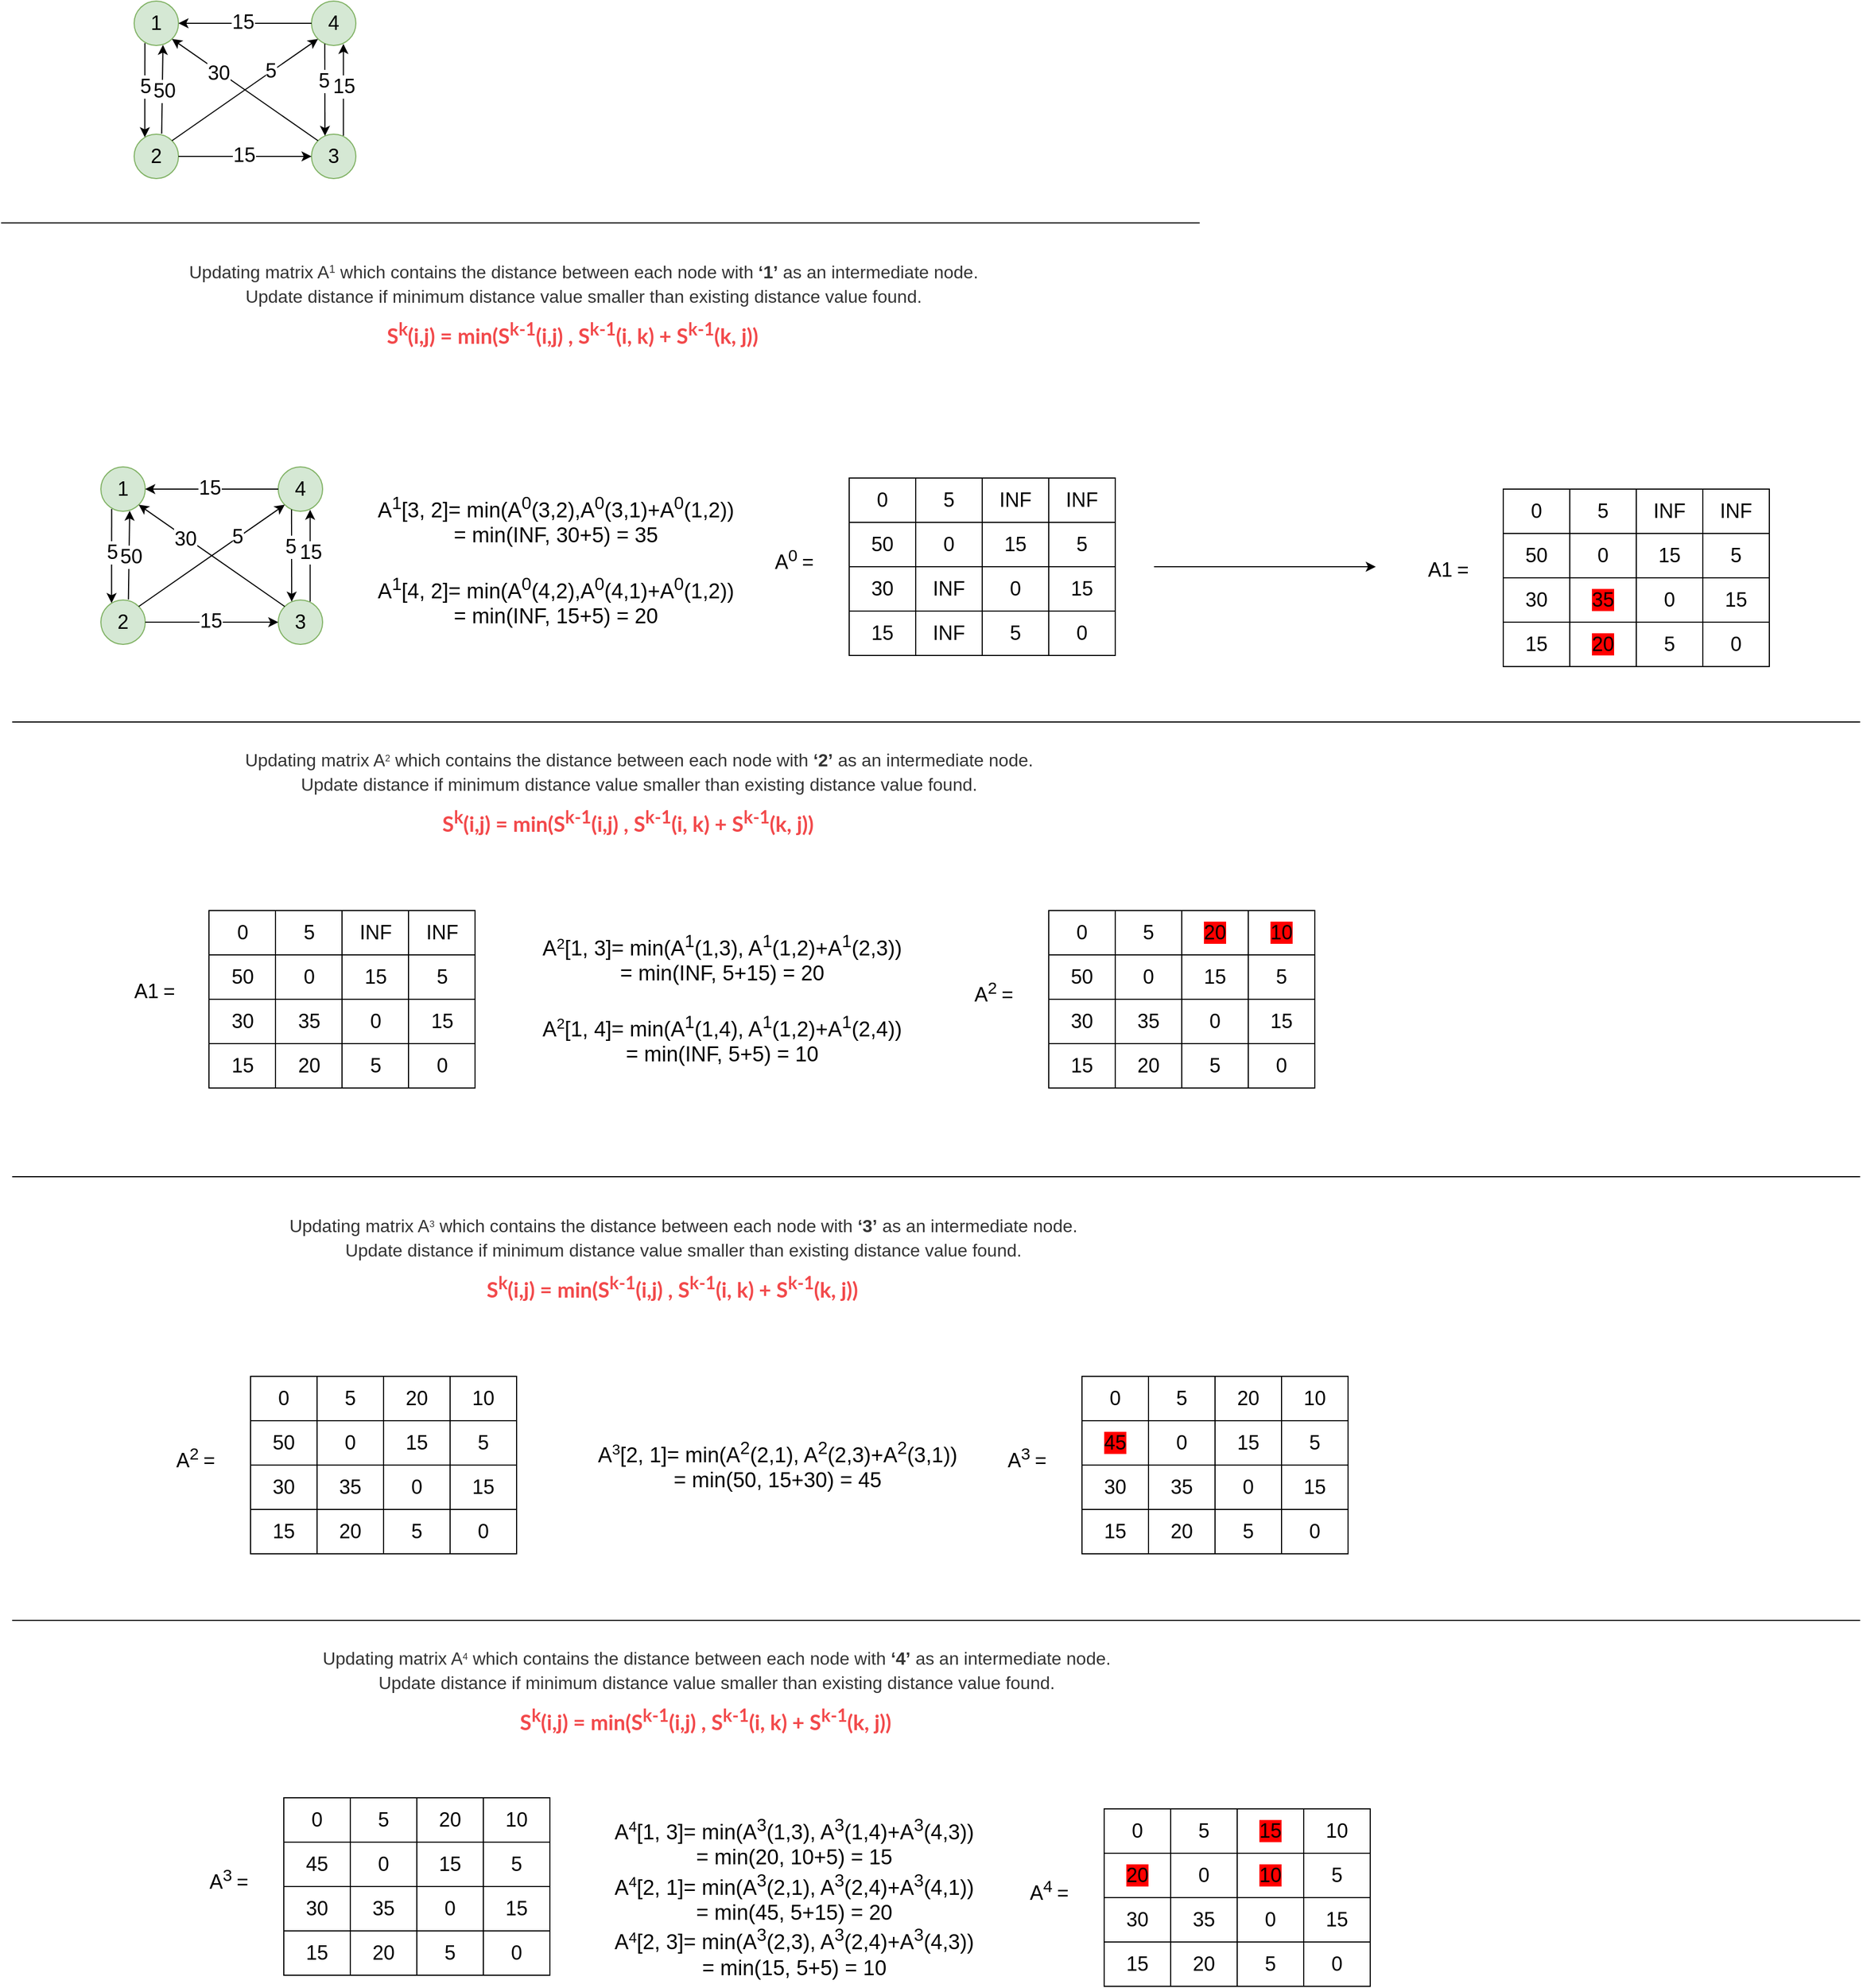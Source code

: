 <mxfile version="17.2.4" type="github">
  <diagram id="BbuX6d9MuGe36eEdIn-_" name="Page-1">
    <mxGraphModel dx="946" dy="646" grid="1" gridSize="10" guides="1" tooltips="1" connect="1" arrows="1" fold="1" page="1" pageScale="1" pageWidth="827" pageHeight="1169" math="0" shadow="0">
      <root>
        <mxCell id="0" />
        <mxCell id="1" parent="0" />
        <mxCell id="MEUeXcoPpYQQ2M0SvhKJ-1" value="&lt;font style=&quot;font-size: 18px&quot;&gt;1&lt;/font&gt;" style="ellipse;whiteSpace=wrap;html=1;aspect=fixed;fillColor=#d5e8d4;strokeColor=#82b366;" parent="1" vertex="1">
          <mxGeometry x="160" y="200" width="40" height="40" as="geometry" />
        </mxCell>
        <mxCell id="MEUeXcoPpYQQ2M0SvhKJ-3" value="&lt;span style=&quot;font-size: 18px&quot;&gt;2&lt;/span&gt;" style="ellipse;whiteSpace=wrap;html=1;aspect=fixed;fillColor=#d5e8d4;strokeColor=#82b366;" parent="1" vertex="1">
          <mxGeometry x="160" y="320" width="40" height="40" as="geometry" />
        </mxCell>
        <mxCell id="MEUeXcoPpYQQ2M0SvhKJ-4" value="&lt;font style=&quot;font-size: 18px&quot;&gt;4&lt;/font&gt;" style="ellipse;whiteSpace=wrap;html=1;aspect=fixed;fillColor=#d5e8d4;strokeColor=#82b366;" parent="1" vertex="1">
          <mxGeometry x="320" y="200" width="40" height="40" as="geometry" />
        </mxCell>
        <mxCell id="MEUeXcoPpYQQ2M0SvhKJ-5" value="&lt;font style=&quot;font-size: 18px&quot;&gt;3&lt;/font&gt;" style="ellipse;whiteSpace=wrap;html=1;aspect=fixed;fillColor=#d5e8d4;strokeColor=#82b366;" parent="1" vertex="1">
          <mxGeometry x="320" y="320" width="40" height="40" as="geometry" />
        </mxCell>
        <mxCell id="MEUeXcoPpYQQ2M0SvhKJ-6" value="" style="endArrow=classic;html=1;rounded=0;fontSize=18;exitX=0.243;exitY=0.946;exitDx=0;exitDy=0;exitPerimeter=0;entryX=0.241;entryY=0.068;entryDx=0;entryDy=0;entryPerimeter=0;" parent="1" source="MEUeXcoPpYQQ2M0SvhKJ-1" target="MEUeXcoPpYQQ2M0SvhKJ-3" edge="1">
          <mxGeometry width="50" height="50" relative="1" as="geometry">
            <mxPoint x="290" y="340" as="sourcePoint" />
            <mxPoint x="340" y="290" as="targetPoint" />
          </mxGeometry>
        </mxCell>
        <mxCell id="MEUeXcoPpYQQ2M0SvhKJ-14" value="5" style="edgeLabel;html=1;align=center;verticalAlign=middle;resizable=0;points=[];fontSize=18;" parent="MEUeXcoPpYQQ2M0SvhKJ-6" vertex="1" connectable="0">
          <mxGeometry x="-0.077" relative="1" as="geometry">
            <mxPoint as="offset" />
          </mxGeometry>
        </mxCell>
        <mxCell id="MEUeXcoPpYQQ2M0SvhKJ-7" value="" style="endArrow=classic;html=1;rounded=0;fontSize=18;exitX=0.299;exitY=0.959;exitDx=0;exitDy=0;exitPerimeter=0;entryX=0.303;entryY=0.036;entryDx=0;entryDy=0;entryPerimeter=0;" parent="1" source="MEUeXcoPpYQQ2M0SvhKJ-4" target="MEUeXcoPpYQQ2M0SvhKJ-5" edge="1">
          <mxGeometry width="50" height="50" relative="1" as="geometry">
            <mxPoint x="330.08" y="235.12" as="sourcePoint" />
            <mxPoint x="330.0" y="320" as="targetPoint" />
          </mxGeometry>
        </mxCell>
        <mxCell id="MEUeXcoPpYQQ2M0SvhKJ-18" value="5" style="edgeLabel;html=1;align=center;verticalAlign=middle;resizable=0;points=[];fontSize=18;" parent="MEUeXcoPpYQQ2M0SvhKJ-7" vertex="1" connectable="0">
          <mxGeometry x="-0.198" y="-1" relative="1" as="geometry">
            <mxPoint as="offset" />
          </mxGeometry>
        </mxCell>
        <mxCell id="MEUeXcoPpYQQ2M0SvhKJ-8" value="" style="endArrow=classic;html=1;rounded=0;fontSize=18;exitX=0.621;exitY=-0.013;exitDx=0;exitDy=0;exitPerimeter=0;entryX=0.65;entryY=0.987;entryDx=0;entryDy=0;entryPerimeter=0;" parent="1" source="MEUeXcoPpYQQ2M0SvhKJ-3" target="MEUeXcoPpYQQ2M0SvhKJ-1" edge="1">
          <mxGeometry width="50" height="50" relative="1" as="geometry">
            <mxPoint x="230" y="330" as="sourcePoint" />
            <mxPoint x="280" y="280" as="targetPoint" />
          </mxGeometry>
        </mxCell>
        <mxCell id="MEUeXcoPpYQQ2M0SvhKJ-15" value="50" style="edgeLabel;html=1;align=center;verticalAlign=middle;resizable=0;points=[];fontSize=18;" parent="MEUeXcoPpYQQ2M0SvhKJ-8" vertex="1" connectable="0">
          <mxGeometry x="-0.027" y="-1" relative="1" as="geometry">
            <mxPoint as="offset" />
          </mxGeometry>
        </mxCell>
        <mxCell id="MEUeXcoPpYQQ2M0SvhKJ-9" value="" style="endArrow=classic;html=1;rounded=0;fontSize=18;exitX=0.719;exitY=0.035;exitDx=0;exitDy=0;exitPerimeter=0;entryX=0.719;entryY=0.965;entryDx=0;entryDy=0;entryPerimeter=0;" parent="1" source="MEUeXcoPpYQQ2M0SvhKJ-5" target="MEUeXcoPpYQQ2M0SvhKJ-4" edge="1">
          <mxGeometry width="50" height="50" relative="1" as="geometry">
            <mxPoint x="350" y="320" as="sourcePoint" />
            <mxPoint x="351.16" y="240.0" as="targetPoint" />
          </mxGeometry>
        </mxCell>
        <mxCell id="MEUeXcoPpYQQ2M0SvhKJ-19" value="15" style="edgeLabel;html=1;align=center;verticalAlign=middle;resizable=0;points=[];fontSize=18;" parent="MEUeXcoPpYQQ2M0SvhKJ-9" vertex="1" connectable="0">
          <mxGeometry x="0.083" relative="1" as="geometry">
            <mxPoint as="offset" />
          </mxGeometry>
        </mxCell>
        <mxCell id="MEUeXcoPpYQQ2M0SvhKJ-10" value="" style="endArrow=classic;html=1;rounded=0;fontSize=18;entryX=1;entryY=0.5;entryDx=0;entryDy=0;exitX=0;exitY=0.5;exitDx=0;exitDy=0;" parent="1" source="MEUeXcoPpYQQ2M0SvhKJ-4" target="MEUeXcoPpYQQ2M0SvhKJ-1" edge="1">
          <mxGeometry width="50" height="50" relative="1" as="geometry">
            <mxPoint x="270" y="320" as="sourcePoint" />
            <mxPoint x="320" y="270" as="targetPoint" />
          </mxGeometry>
        </mxCell>
        <mxCell id="MEUeXcoPpYQQ2M0SvhKJ-16" value="15" style="edgeLabel;html=1;align=center;verticalAlign=middle;resizable=0;points=[];fontSize=18;" parent="MEUeXcoPpYQQ2M0SvhKJ-10" vertex="1" connectable="0">
          <mxGeometry x="0.041" y="-1" relative="1" as="geometry">
            <mxPoint as="offset" />
          </mxGeometry>
        </mxCell>
        <mxCell id="MEUeXcoPpYQQ2M0SvhKJ-11" value="" style="endArrow=classic;html=1;rounded=0;fontSize=18;entryX=0;entryY=0.5;entryDx=0;entryDy=0;exitX=1;exitY=0.5;exitDx=0;exitDy=0;" parent="1" source="MEUeXcoPpYQQ2M0SvhKJ-3" target="MEUeXcoPpYQQ2M0SvhKJ-5" edge="1">
          <mxGeometry width="50" height="50" relative="1" as="geometry">
            <mxPoint x="330" y="300" as="sourcePoint" />
            <mxPoint x="210" y="300" as="targetPoint" />
          </mxGeometry>
        </mxCell>
        <mxCell id="MEUeXcoPpYQQ2M0SvhKJ-17" value="15" style="edgeLabel;html=1;align=center;verticalAlign=middle;resizable=0;points=[];fontSize=18;" parent="MEUeXcoPpYQQ2M0SvhKJ-11" vertex="1" connectable="0">
          <mxGeometry x="-0.026" y="1" relative="1" as="geometry">
            <mxPoint as="offset" />
          </mxGeometry>
        </mxCell>
        <mxCell id="MEUeXcoPpYQQ2M0SvhKJ-12" value="" style="endArrow=classic;html=1;rounded=0;fontSize=18;exitX=1;exitY=0;exitDx=0;exitDy=0;entryX=0;entryY=1;entryDx=0;entryDy=0;" parent="1" source="MEUeXcoPpYQQ2M0SvhKJ-3" target="MEUeXcoPpYQQ2M0SvhKJ-4" edge="1">
          <mxGeometry width="50" height="50" relative="1" as="geometry">
            <mxPoint x="310" y="290" as="sourcePoint" />
            <mxPoint x="360" y="240" as="targetPoint" />
          </mxGeometry>
        </mxCell>
        <mxCell id="MEUeXcoPpYQQ2M0SvhKJ-21" value="5" style="edgeLabel;html=1;align=center;verticalAlign=middle;resizable=0;points=[];fontSize=18;" parent="MEUeXcoPpYQQ2M0SvhKJ-12" vertex="1" connectable="0">
          <mxGeometry x="0.349" y="1" relative="1" as="geometry">
            <mxPoint as="offset" />
          </mxGeometry>
        </mxCell>
        <mxCell id="MEUeXcoPpYQQ2M0SvhKJ-13" value="" style="endArrow=classic;html=1;rounded=0;fontSize=18;entryX=1;entryY=1;entryDx=0;entryDy=0;exitX=0;exitY=0;exitDx=0;exitDy=0;" parent="1" source="MEUeXcoPpYQQ2M0SvhKJ-5" target="MEUeXcoPpYQQ2M0SvhKJ-1" edge="1">
          <mxGeometry width="50" height="50" relative="1" as="geometry">
            <mxPoint x="310" y="290" as="sourcePoint" />
            <mxPoint x="360" y="240" as="targetPoint" />
          </mxGeometry>
        </mxCell>
        <mxCell id="MEUeXcoPpYQQ2M0SvhKJ-20" value="30" style="edgeLabel;html=1;align=center;verticalAlign=middle;resizable=0;points=[];fontSize=18;" parent="MEUeXcoPpYQQ2M0SvhKJ-13" vertex="1" connectable="0">
          <mxGeometry x="0.353" y="1" relative="1" as="geometry">
            <mxPoint as="offset" />
          </mxGeometry>
        </mxCell>
        <mxCell id="MEUeXcoPpYQQ2M0SvhKJ-22" value="" style="shape=table;html=1;whiteSpace=wrap;startSize=0;container=1;collapsible=0;childLayout=tableLayout;fontSize=18;" parent="1" vertex="1">
          <mxGeometry x="805" y="630" width="240" height="160" as="geometry" />
        </mxCell>
        <mxCell id="MEUeXcoPpYQQ2M0SvhKJ-23" value="" style="shape=tableRow;horizontal=0;startSize=0;swimlaneHead=0;swimlaneBody=0;top=0;left=0;bottom=0;right=0;collapsible=0;dropTarget=0;fillColor=none;points=[[0,0.5],[1,0.5]];portConstraint=eastwest;fontSize=18;" parent="MEUeXcoPpYQQ2M0SvhKJ-22" vertex="1">
          <mxGeometry width="240" height="40" as="geometry" />
        </mxCell>
        <mxCell id="MEUeXcoPpYQQ2M0SvhKJ-24" value="0" style="shape=partialRectangle;html=1;whiteSpace=wrap;connectable=0;fillColor=none;top=0;left=0;bottom=0;right=0;overflow=hidden;fontSize=18;" parent="MEUeXcoPpYQQ2M0SvhKJ-23" vertex="1">
          <mxGeometry width="60" height="40" as="geometry">
            <mxRectangle width="60" height="40" as="alternateBounds" />
          </mxGeometry>
        </mxCell>
        <mxCell id="MEUeXcoPpYQQ2M0SvhKJ-25" value="5" style="shape=partialRectangle;html=1;whiteSpace=wrap;connectable=0;fillColor=none;top=0;left=0;bottom=0;right=0;overflow=hidden;fontSize=18;" parent="MEUeXcoPpYQQ2M0SvhKJ-23" vertex="1">
          <mxGeometry x="60" width="60" height="40" as="geometry">
            <mxRectangle width="60" height="40" as="alternateBounds" />
          </mxGeometry>
        </mxCell>
        <mxCell id="MEUeXcoPpYQQ2M0SvhKJ-26" value="INF" style="shape=partialRectangle;html=1;whiteSpace=wrap;connectable=0;fillColor=none;top=0;left=0;bottom=0;right=0;overflow=hidden;fontSize=18;" parent="MEUeXcoPpYQQ2M0SvhKJ-23" vertex="1">
          <mxGeometry x="120" width="60" height="40" as="geometry">
            <mxRectangle width="60" height="40" as="alternateBounds" />
          </mxGeometry>
        </mxCell>
        <mxCell id="MEUeXcoPpYQQ2M0SvhKJ-56" value="INF" style="shape=partialRectangle;html=1;whiteSpace=wrap;connectable=0;fillColor=none;top=0;left=0;bottom=0;right=0;overflow=hidden;fontSize=18;" parent="MEUeXcoPpYQQ2M0SvhKJ-23" vertex="1">
          <mxGeometry x="180" width="60" height="40" as="geometry">
            <mxRectangle width="60" height="40" as="alternateBounds" />
          </mxGeometry>
        </mxCell>
        <mxCell id="MEUeXcoPpYQQ2M0SvhKJ-27" value="" style="shape=tableRow;horizontal=0;startSize=0;swimlaneHead=0;swimlaneBody=0;top=0;left=0;bottom=0;right=0;collapsible=0;dropTarget=0;fillColor=none;points=[[0,0.5],[1,0.5]];portConstraint=eastwest;fontSize=18;" parent="MEUeXcoPpYQQ2M0SvhKJ-22" vertex="1">
          <mxGeometry y="40" width="240" height="40" as="geometry" />
        </mxCell>
        <mxCell id="MEUeXcoPpYQQ2M0SvhKJ-28" value="50" style="shape=partialRectangle;html=1;whiteSpace=wrap;connectable=0;fillColor=none;top=0;left=0;bottom=0;right=0;overflow=hidden;fontSize=18;" parent="MEUeXcoPpYQQ2M0SvhKJ-27" vertex="1">
          <mxGeometry width="60" height="40" as="geometry">
            <mxRectangle width="60" height="40" as="alternateBounds" />
          </mxGeometry>
        </mxCell>
        <mxCell id="MEUeXcoPpYQQ2M0SvhKJ-29" value="0" style="shape=partialRectangle;html=1;whiteSpace=wrap;connectable=0;fillColor=none;top=0;left=0;bottom=0;right=0;overflow=hidden;fontSize=18;" parent="MEUeXcoPpYQQ2M0SvhKJ-27" vertex="1">
          <mxGeometry x="60" width="60" height="40" as="geometry">
            <mxRectangle width="60" height="40" as="alternateBounds" />
          </mxGeometry>
        </mxCell>
        <mxCell id="MEUeXcoPpYQQ2M0SvhKJ-30" value="15" style="shape=partialRectangle;html=1;whiteSpace=wrap;connectable=0;fillColor=none;top=0;left=0;bottom=0;right=0;overflow=hidden;fontSize=18;" parent="MEUeXcoPpYQQ2M0SvhKJ-27" vertex="1">
          <mxGeometry x="120" width="60" height="40" as="geometry">
            <mxRectangle width="60" height="40" as="alternateBounds" />
          </mxGeometry>
        </mxCell>
        <mxCell id="MEUeXcoPpYQQ2M0SvhKJ-57" value="5" style="shape=partialRectangle;html=1;whiteSpace=wrap;connectable=0;fillColor=none;top=0;left=0;bottom=0;right=0;overflow=hidden;fontSize=18;" parent="MEUeXcoPpYQQ2M0SvhKJ-27" vertex="1">
          <mxGeometry x="180" width="60" height="40" as="geometry">
            <mxRectangle width="60" height="40" as="alternateBounds" />
          </mxGeometry>
        </mxCell>
        <mxCell id="MEUeXcoPpYQQ2M0SvhKJ-59" style="shape=tableRow;horizontal=0;startSize=0;swimlaneHead=0;swimlaneBody=0;top=0;left=0;bottom=0;right=0;collapsible=0;dropTarget=0;fillColor=none;points=[[0,0.5],[1,0.5]];portConstraint=eastwest;fontSize=18;" parent="MEUeXcoPpYQQ2M0SvhKJ-22" vertex="1">
          <mxGeometry y="80" width="240" height="40" as="geometry" />
        </mxCell>
        <mxCell id="MEUeXcoPpYQQ2M0SvhKJ-60" value="30" style="shape=partialRectangle;html=1;whiteSpace=wrap;connectable=0;fillColor=none;top=0;left=0;bottom=0;right=0;overflow=hidden;fontSize=18;" parent="MEUeXcoPpYQQ2M0SvhKJ-59" vertex="1">
          <mxGeometry width="60" height="40" as="geometry">
            <mxRectangle width="60" height="40" as="alternateBounds" />
          </mxGeometry>
        </mxCell>
        <mxCell id="MEUeXcoPpYQQ2M0SvhKJ-61" value="INF" style="shape=partialRectangle;html=1;whiteSpace=wrap;connectable=0;fillColor=none;top=0;left=0;bottom=0;right=0;overflow=hidden;fontSize=18;" parent="MEUeXcoPpYQQ2M0SvhKJ-59" vertex="1">
          <mxGeometry x="60" width="60" height="40" as="geometry">
            <mxRectangle width="60" height="40" as="alternateBounds" />
          </mxGeometry>
        </mxCell>
        <mxCell id="MEUeXcoPpYQQ2M0SvhKJ-62" value="0" style="shape=partialRectangle;html=1;whiteSpace=wrap;connectable=0;fillColor=none;top=0;left=0;bottom=0;right=0;overflow=hidden;fontSize=18;" parent="MEUeXcoPpYQQ2M0SvhKJ-59" vertex="1">
          <mxGeometry x="120" width="60" height="40" as="geometry">
            <mxRectangle width="60" height="40" as="alternateBounds" />
          </mxGeometry>
        </mxCell>
        <mxCell id="MEUeXcoPpYQQ2M0SvhKJ-63" value="15" style="shape=partialRectangle;html=1;whiteSpace=wrap;connectable=0;fillColor=none;top=0;left=0;bottom=0;right=0;overflow=hidden;fontSize=18;" parent="MEUeXcoPpYQQ2M0SvhKJ-59" vertex="1">
          <mxGeometry x="180" width="60" height="40" as="geometry">
            <mxRectangle width="60" height="40" as="alternateBounds" />
          </mxGeometry>
        </mxCell>
        <mxCell id="MEUeXcoPpYQQ2M0SvhKJ-31" value="" style="shape=tableRow;horizontal=0;startSize=0;swimlaneHead=0;swimlaneBody=0;top=0;left=0;bottom=0;right=0;collapsible=0;dropTarget=0;fillColor=none;points=[[0,0.5],[1,0.5]];portConstraint=eastwest;fontSize=18;" parent="MEUeXcoPpYQQ2M0SvhKJ-22" vertex="1">
          <mxGeometry y="120" width="240" height="40" as="geometry" />
        </mxCell>
        <mxCell id="MEUeXcoPpYQQ2M0SvhKJ-32" value="15" style="shape=partialRectangle;html=1;whiteSpace=wrap;connectable=0;fillColor=none;top=0;left=0;bottom=0;right=0;overflow=hidden;fontSize=18;" parent="MEUeXcoPpYQQ2M0SvhKJ-31" vertex="1">
          <mxGeometry width="60" height="40" as="geometry">
            <mxRectangle width="60" height="40" as="alternateBounds" />
          </mxGeometry>
        </mxCell>
        <mxCell id="MEUeXcoPpYQQ2M0SvhKJ-33" value="INF" style="shape=partialRectangle;html=1;whiteSpace=wrap;connectable=0;fillColor=none;top=0;left=0;bottom=0;right=0;overflow=hidden;fontSize=18;" parent="MEUeXcoPpYQQ2M0SvhKJ-31" vertex="1">
          <mxGeometry x="60" width="60" height="40" as="geometry">
            <mxRectangle width="60" height="40" as="alternateBounds" />
          </mxGeometry>
        </mxCell>
        <mxCell id="MEUeXcoPpYQQ2M0SvhKJ-34" value="5" style="shape=partialRectangle;html=1;whiteSpace=wrap;connectable=0;fillColor=none;top=0;left=0;bottom=0;right=0;overflow=hidden;pointerEvents=1;fontSize=18;" parent="MEUeXcoPpYQQ2M0SvhKJ-31" vertex="1">
          <mxGeometry x="120" width="60" height="40" as="geometry">
            <mxRectangle width="60" height="40" as="alternateBounds" />
          </mxGeometry>
        </mxCell>
        <mxCell id="MEUeXcoPpYQQ2M0SvhKJ-58" value="0" style="shape=partialRectangle;html=1;whiteSpace=wrap;connectable=0;fillColor=none;top=0;left=0;bottom=0;right=0;overflow=hidden;pointerEvents=1;fontSize=18;" parent="MEUeXcoPpYQQ2M0SvhKJ-31" vertex="1">
          <mxGeometry x="180" width="60" height="40" as="geometry">
            <mxRectangle width="60" height="40" as="alternateBounds" />
          </mxGeometry>
        </mxCell>
        <mxCell id="MEUeXcoPpYQQ2M0SvhKJ-35" value="" style="endArrow=none;html=1;rounded=0;fontSize=18;" parent="1" edge="1">
          <mxGeometry width="50" height="50" relative="1" as="geometry">
            <mxPoint x="40" y="400" as="sourcePoint" />
            <mxPoint x="1121.176" y="400" as="targetPoint" />
          </mxGeometry>
        </mxCell>
        <mxCell id="MEUeXcoPpYQQ2M0SvhKJ-36" value="&lt;font style=&quot;font-size: 18px&quot;&gt;1&lt;/font&gt;" style="ellipse;whiteSpace=wrap;html=1;aspect=fixed;fillColor=#d5e8d4;strokeColor=#82b366;" parent="1" vertex="1">
          <mxGeometry x="130" y="620" width="40" height="40" as="geometry" />
        </mxCell>
        <mxCell id="MEUeXcoPpYQQ2M0SvhKJ-37" value="&lt;span style=&quot;font-size: 18px&quot;&gt;2&lt;/span&gt;" style="ellipse;whiteSpace=wrap;html=1;aspect=fixed;fillColor=#d5e8d4;strokeColor=#82b366;" parent="1" vertex="1">
          <mxGeometry x="130" y="740" width="40" height="40" as="geometry" />
        </mxCell>
        <mxCell id="MEUeXcoPpYQQ2M0SvhKJ-38" value="&lt;font style=&quot;font-size: 18px&quot;&gt;4&lt;/font&gt;" style="ellipse;whiteSpace=wrap;html=1;aspect=fixed;fillColor=#d5e8d4;strokeColor=#82b366;" parent="1" vertex="1">
          <mxGeometry x="290" y="620" width="40" height="40" as="geometry" />
        </mxCell>
        <mxCell id="MEUeXcoPpYQQ2M0SvhKJ-39" value="&lt;font style=&quot;font-size: 18px&quot;&gt;3&lt;/font&gt;" style="ellipse;whiteSpace=wrap;html=1;aspect=fixed;fillColor=#d5e8d4;strokeColor=#82b366;" parent="1" vertex="1">
          <mxGeometry x="290" y="740" width="40" height="40" as="geometry" />
        </mxCell>
        <mxCell id="MEUeXcoPpYQQ2M0SvhKJ-40" value="" style="endArrow=classic;html=1;rounded=0;fontSize=18;exitX=0.243;exitY=0.946;exitDx=0;exitDy=0;exitPerimeter=0;entryX=0.241;entryY=0.068;entryDx=0;entryDy=0;entryPerimeter=0;" parent="1" source="MEUeXcoPpYQQ2M0SvhKJ-36" target="MEUeXcoPpYQQ2M0SvhKJ-37" edge="1">
          <mxGeometry width="50" height="50" relative="1" as="geometry">
            <mxPoint x="260" y="760" as="sourcePoint" />
            <mxPoint x="310" y="710" as="targetPoint" />
          </mxGeometry>
        </mxCell>
        <mxCell id="MEUeXcoPpYQQ2M0SvhKJ-41" value="5" style="edgeLabel;html=1;align=center;verticalAlign=middle;resizable=0;points=[];fontSize=18;" parent="MEUeXcoPpYQQ2M0SvhKJ-40" vertex="1" connectable="0">
          <mxGeometry x="-0.077" relative="1" as="geometry">
            <mxPoint as="offset" />
          </mxGeometry>
        </mxCell>
        <mxCell id="MEUeXcoPpYQQ2M0SvhKJ-42" value="" style="endArrow=classic;html=1;rounded=0;fontSize=18;exitX=0.299;exitY=0.959;exitDx=0;exitDy=0;exitPerimeter=0;entryX=0.303;entryY=0.036;entryDx=0;entryDy=0;entryPerimeter=0;" parent="1" source="MEUeXcoPpYQQ2M0SvhKJ-38" target="MEUeXcoPpYQQ2M0SvhKJ-39" edge="1">
          <mxGeometry width="50" height="50" relative="1" as="geometry">
            <mxPoint x="300.08" y="655.12" as="sourcePoint" />
            <mxPoint x="300.0" y="740" as="targetPoint" />
          </mxGeometry>
        </mxCell>
        <mxCell id="MEUeXcoPpYQQ2M0SvhKJ-43" value="5" style="edgeLabel;html=1;align=center;verticalAlign=middle;resizable=0;points=[];fontSize=18;" parent="MEUeXcoPpYQQ2M0SvhKJ-42" vertex="1" connectable="0">
          <mxGeometry x="-0.198" y="-1" relative="1" as="geometry">
            <mxPoint as="offset" />
          </mxGeometry>
        </mxCell>
        <mxCell id="MEUeXcoPpYQQ2M0SvhKJ-44" value="" style="endArrow=classic;html=1;rounded=0;fontSize=18;exitX=0.621;exitY=-0.013;exitDx=0;exitDy=0;exitPerimeter=0;entryX=0.65;entryY=0.987;entryDx=0;entryDy=0;entryPerimeter=0;" parent="1" source="MEUeXcoPpYQQ2M0SvhKJ-37" target="MEUeXcoPpYQQ2M0SvhKJ-36" edge="1">
          <mxGeometry width="50" height="50" relative="1" as="geometry">
            <mxPoint x="200" y="750" as="sourcePoint" />
            <mxPoint x="250" y="700" as="targetPoint" />
          </mxGeometry>
        </mxCell>
        <mxCell id="MEUeXcoPpYQQ2M0SvhKJ-45" value="50" style="edgeLabel;html=1;align=center;verticalAlign=middle;resizable=0;points=[];fontSize=18;" parent="MEUeXcoPpYQQ2M0SvhKJ-44" vertex="1" connectable="0">
          <mxGeometry x="-0.027" y="-1" relative="1" as="geometry">
            <mxPoint as="offset" />
          </mxGeometry>
        </mxCell>
        <mxCell id="MEUeXcoPpYQQ2M0SvhKJ-46" value="" style="endArrow=classic;html=1;rounded=0;fontSize=18;exitX=0.719;exitY=0.035;exitDx=0;exitDy=0;exitPerimeter=0;entryX=0.719;entryY=0.965;entryDx=0;entryDy=0;entryPerimeter=0;" parent="1" source="MEUeXcoPpYQQ2M0SvhKJ-39" target="MEUeXcoPpYQQ2M0SvhKJ-38" edge="1">
          <mxGeometry width="50" height="50" relative="1" as="geometry">
            <mxPoint x="320" y="740" as="sourcePoint" />
            <mxPoint x="321.16" y="660" as="targetPoint" />
          </mxGeometry>
        </mxCell>
        <mxCell id="MEUeXcoPpYQQ2M0SvhKJ-47" value="15" style="edgeLabel;html=1;align=center;verticalAlign=middle;resizable=0;points=[];fontSize=18;" parent="MEUeXcoPpYQQ2M0SvhKJ-46" vertex="1" connectable="0">
          <mxGeometry x="0.083" relative="1" as="geometry">
            <mxPoint as="offset" />
          </mxGeometry>
        </mxCell>
        <mxCell id="MEUeXcoPpYQQ2M0SvhKJ-48" value="" style="endArrow=classic;html=1;rounded=0;fontSize=18;entryX=1;entryY=0.5;entryDx=0;entryDy=0;exitX=0;exitY=0.5;exitDx=0;exitDy=0;" parent="1" source="MEUeXcoPpYQQ2M0SvhKJ-38" target="MEUeXcoPpYQQ2M0SvhKJ-36" edge="1">
          <mxGeometry width="50" height="50" relative="1" as="geometry">
            <mxPoint x="240" y="740" as="sourcePoint" />
            <mxPoint x="290" y="690" as="targetPoint" />
          </mxGeometry>
        </mxCell>
        <mxCell id="MEUeXcoPpYQQ2M0SvhKJ-49" value="15" style="edgeLabel;html=1;align=center;verticalAlign=middle;resizable=0;points=[];fontSize=18;" parent="MEUeXcoPpYQQ2M0SvhKJ-48" vertex="1" connectable="0">
          <mxGeometry x="0.041" y="-1" relative="1" as="geometry">
            <mxPoint as="offset" />
          </mxGeometry>
        </mxCell>
        <mxCell id="MEUeXcoPpYQQ2M0SvhKJ-50" value="" style="endArrow=classic;html=1;rounded=0;fontSize=18;entryX=0;entryY=0.5;entryDx=0;entryDy=0;exitX=1;exitY=0.5;exitDx=0;exitDy=0;" parent="1" source="MEUeXcoPpYQQ2M0SvhKJ-37" target="MEUeXcoPpYQQ2M0SvhKJ-39" edge="1">
          <mxGeometry width="50" height="50" relative="1" as="geometry">
            <mxPoint x="300" y="720" as="sourcePoint" />
            <mxPoint x="180" y="720" as="targetPoint" />
          </mxGeometry>
        </mxCell>
        <mxCell id="MEUeXcoPpYQQ2M0SvhKJ-51" value="15" style="edgeLabel;html=1;align=center;verticalAlign=middle;resizable=0;points=[];fontSize=18;" parent="MEUeXcoPpYQQ2M0SvhKJ-50" vertex="1" connectable="0">
          <mxGeometry x="-0.026" y="1" relative="1" as="geometry">
            <mxPoint as="offset" />
          </mxGeometry>
        </mxCell>
        <mxCell id="MEUeXcoPpYQQ2M0SvhKJ-52" value="" style="endArrow=classic;html=1;rounded=0;fontSize=18;exitX=1;exitY=0;exitDx=0;exitDy=0;entryX=0;entryY=1;entryDx=0;entryDy=0;" parent="1" source="MEUeXcoPpYQQ2M0SvhKJ-37" target="MEUeXcoPpYQQ2M0SvhKJ-38" edge="1">
          <mxGeometry width="50" height="50" relative="1" as="geometry">
            <mxPoint x="280" y="710" as="sourcePoint" />
            <mxPoint x="330" y="660" as="targetPoint" />
          </mxGeometry>
        </mxCell>
        <mxCell id="MEUeXcoPpYQQ2M0SvhKJ-53" value="5" style="edgeLabel;html=1;align=center;verticalAlign=middle;resizable=0;points=[];fontSize=18;" parent="MEUeXcoPpYQQ2M0SvhKJ-52" vertex="1" connectable="0">
          <mxGeometry x="0.349" y="1" relative="1" as="geometry">
            <mxPoint as="offset" />
          </mxGeometry>
        </mxCell>
        <mxCell id="MEUeXcoPpYQQ2M0SvhKJ-54" value="" style="endArrow=classic;html=1;rounded=0;fontSize=18;entryX=1;entryY=1;entryDx=0;entryDy=0;exitX=0;exitY=0;exitDx=0;exitDy=0;" parent="1" source="MEUeXcoPpYQQ2M0SvhKJ-39" target="MEUeXcoPpYQQ2M0SvhKJ-36" edge="1">
          <mxGeometry width="50" height="50" relative="1" as="geometry">
            <mxPoint x="280" y="710" as="sourcePoint" />
            <mxPoint x="330" y="660" as="targetPoint" />
          </mxGeometry>
        </mxCell>
        <mxCell id="MEUeXcoPpYQQ2M0SvhKJ-55" value="30" style="edgeLabel;html=1;align=center;verticalAlign=middle;resizable=0;points=[];fontSize=18;" parent="MEUeXcoPpYQQ2M0SvhKJ-54" vertex="1" connectable="0">
          <mxGeometry x="0.353" y="1" relative="1" as="geometry">
            <mxPoint as="offset" />
          </mxGeometry>
        </mxCell>
        <mxCell id="MEUeXcoPpYQQ2M0SvhKJ-64" value="A&lt;sup&gt;0&lt;/sup&gt;&lt;sub&gt;&amp;nbsp;&lt;/sub&gt;=" style="text;html=1;align=center;verticalAlign=middle;resizable=0;points=[];autosize=1;strokeColor=none;fillColor=none;fontSize=18;" parent="1" vertex="1">
          <mxGeometry x="730" y="685" width="50" height="40" as="geometry" />
        </mxCell>
        <mxCell id="MEUeXcoPpYQQ2M0SvhKJ-70" value="&lt;span style=&quot;box-sizing: border-box ; color: rgb(51 , 51 , 51) ; font-family: &amp;#34;poppins&amp;#34; , sans-serif ; font-size: 16px ; text-align: left ; background-color: rgb(255 , 255 , 255)&quot;&gt;Updating matrix A&lt;/span&gt;&lt;span style=&quot;box-sizing: border-box ; color: rgb(51 , 51 , 51) ; font-family: &amp;#34;poppins&amp;#34; , sans-serif ; text-align: left ; background-color: rgb(255 , 255 , 255)&quot;&gt;&lt;span style=&quot;font-size: 12px&quot;&gt;&lt;sup&gt;1&lt;/sup&gt;&lt;/span&gt;&lt;span style=&quot;font-size: 16px&quot;&gt;&amp;nbsp;which contains the distance between each node with &lt;/span&gt;&lt;b style=&quot;font-size: 16px&quot;&gt;‘1’&lt;/b&gt;&lt;span style=&quot;font-size: 16px&quot;&gt; as an intermediate node. &lt;/span&gt;&lt;br&gt;&lt;span style=&quot;font-size: 16px&quot;&gt;Update distance if minimum distance value smaller than existing distance value found.&lt;/span&gt;&lt;/span&gt;" style="text;html=1;align=center;verticalAlign=middle;resizable=0;points=[];autosize=1;strokeColor=none;fillColor=none;fontSize=18;" parent="1" vertex="1">
          <mxGeometry x="200" y="430" width="730" height="50" as="geometry" />
        </mxCell>
        <mxCell id="MEUeXcoPpYQQ2M0SvhKJ-71" value="&lt;font style=&quot;font-size: 19px&quot;&gt;&lt;span style=&quot;background-color: transparent&quot;&gt;‌&lt;/span&gt;&lt;span style=&quot;background-color: transparent ; font-weight: bold ; color: rgb(242 , 73 , 75) ; font-family: &amp;#34;lato&amp;#34;&quot;&gt;S&lt;/span&gt;&lt;sup style=&quot;font-weight: bold ; color: rgb(242 , 73 , 75) ; font-family: &amp;#34;lato&amp;#34;&quot;&gt;k&lt;/sup&gt;&lt;span style=&quot;background-color: transparent ; font-weight: bold ; color: rgb(242 , 73 , 75) ; font-family: &amp;#34;lato&amp;#34;&quot;&gt;(i,j) = min(&lt;/span&gt;&lt;span style=&quot;background-color: transparent ; font-weight: bold ; color: rgb(242 , 73 , 75) ; font-family: &amp;#34;lato&amp;#34;&quot;&gt;S&lt;/span&gt;&lt;sup style=&quot;font-weight: bold ; color: rgb(242 , 73 , 75) ; font-family: &amp;#34;lato&amp;#34;&quot;&gt;k&lt;/sup&gt;&lt;sup style=&quot;font-weight: bold ; color: rgb(242 , 73 , 75) ; font-family: &amp;#34;lato&amp;#34;&quot;&gt;-1&lt;/sup&gt;&lt;span style=&quot;background-color: transparent ; font-weight: bold ; color: rgb(242 , 73 , 75) ; font-family: &amp;#34;lato&amp;#34;&quot;&gt;(i,j) , &lt;/span&gt;&lt;span style=&quot;background-color: transparent ; font-weight: bold ; color: rgb(242 , 73 , 75) ; font-family: &amp;#34;lato&amp;#34;&quot;&gt;S&lt;/span&gt;&lt;sup style=&quot;font-weight: bold ; color: rgb(242 , 73 , 75) ; font-family: &amp;#34;lato&amp;#34;&quot;&gt;k&lt;/sup&gt;&lt;sup style=&quot;font-weight: bold ; color: rgb(242 , 73 , 75) ; font-family: &amp;#34;lato&amp;#34;&quot;&gt;-1&lt;/sup&gt;&lt;span style=&quot;background-color: transparent ; font-weight: bold ; color: rgb(242 , 73 , 75) ; font-family: &amp;#34;lato&amp;#34;&quot;&gt;(i, k) + &lt;/span&gt;&lt;span style=&quot;background-color: transparent ; font-weight: bold ; color: rgb(242 , 73 , 75) ; font-family: &amp;#34;lato&amp;#34;&quot;&gt;S&lt;/span&gt;&lt;sup style=&quot;font-weight: bold ; color: rgb(242 , 73 , 75) ; font-family: &amp;#34;lato&amp;#34;&quot;&gt;k&lt;/sup&gt;&lt;sup style=&quot;font-weight: bold ; color: rgb(242 , 73 , 75) ; font-family: &amp;#34;lato&amp;#34;&quot;&gt;-1&lt;/sup&gt;&lt;span style=&quot;background-color: transparent ; font-weight: bold ; color: rgb(242 , 73 , 75) ; font-family: &amp;#34;lato&amp;#34;&quot;&gt;(k, j))&lt;/span&gt;&lt;/font&gt;" style="text;html=1;align=center;verticalAlign=middle;resizable=0;points=[];autosize=1;strokeColor=none;fillColor=none;fontSize=18;" parent="1" vertex="1">
          <mxGeometry x="370" y="485" width="370" height="30" as="geometry" />
        </mxCell>
        <mxCell id="MEUeXcoPpYQQ2M0SvhKJ-73" value="A&lt;sup&gt;1&lt;/sup&gt;[3, 2]= min(A&lt;sup&gt;0&lt;/sup&gt;(3,2),A&lt;sup&gt;0&lt;/sup&gt;(3,1)+A&lt;sup&gt;0&lt;/sup&gt;(1,2))&lt;br&gt;= min(INF, 30+5) = 35&lt;br&gt;&lt;br&gt;A&lt;sup&gt;1&lt;/sup&gt;[4, 2]= min(A&lt;sup&gt;0&lt;/sup&gt;(4,2),A&lt;sup&gt;0&lt;/sup&gt;(4,1)+A&lt;sup&gt;0&lt;/sup&gt;(1,2))&lt;br&gt;= min(INF, 15+5) = 20" style="text;html=1;align=center;verticalAlign=middle;resizable=0;points=[];autosize=1;strokeColor=none;fillColor=none;fontSize=19;" parent="1" vertex="1">
          <mxGeometry x="370" y="640" width="340" height="130" as="geometry" />
        </mxCell>
        <mxCell id="MEUeXcoPpYQQ2M0SvhKJ-75" value="" style="endArrow=classic;html=1;rounded=0;fontFamily=Helvetica;fontSize=19;" parent="1" edge="1">
          <mxGeometry width="50" height="50" relative="1" as="geometry">
            <mxPoint x="1080" y="710" as="sourcePoint" />
            <mxPoint x="1280" y="710" as="targetPoint" />
          </mxGeometry>
        </mxCell>
        <mxCell id="MEUeXcoPpYQQ2M0SvhKJ-120" value="" style="shape=table;html=1;whiteSpace=wrap;startSize=0;container=1;collapsible=0;childLayout=tableLayout;fontSize=18;" parent="1" vertex="1">
          <mxGeometry x="1395" y="640" width="240" height="160" as="geometry" />
        </mxCell>
        <mxCell id="MEUeXcoPpYQQ2M0SvhKJ-121" value="" style="shape=tableRow;horizontal=0;startSize=0;swimlaneHead=0;swimlaneBody=0;top=0;left=0;bottom=0;right=0;collapsible=0;dropTarget=0;fillColor=none;points=[[0,0.5],[1,0.5]];portConstraint=eastwest;fontSize=18;" parent="MEUeXcoPpYQQ2M0SvhKJ-120" vertex="1">
          <mxGeometry width="240" height="40" as="geometry" />
        </mxCell>
        <mxCell id="MEUeXcoPpYQQ2M0SvhKJ-122" value="0" style="shape=partialRectangle;html=1;whiteSpace=wrap;connectable=0;fillColor=none;top=0;left=0;bottom=0;right=0;overflow=hidden;fontSize=18;" parent="MEUeXcoPpYQQ2M0SvhKJ-121" vertex="1">
          <mxGeometry width="60" height="40" as="geometry">
            <mxRectangle width="60" height="40" as="alternateBounds" />
          </mxGeometry>
        </mxCell>
        <mxCell id="MEUeXcoPpYQQ2M0SvhKJ-123" value="5" style="shape=partialRectangle;html=1;whiteSpace=wrap;connectable=0;fillColor=none;top=0;left=0;bottom=0;right=0;overflow=hidden;fontSize=18;" parent="MEUeXcoPpYQQ2M0SvhKJ-121" vertex="1">
          <mxGeometry x="60" width="60" height="40" as="geometry">
            <mxRectangle width="60" height="40" as="alternateBounds" />
          </mxGeometry>
        </mxCell>
        <mxCell id="MEUeXcoPpYQQ2M0SvhKJ-124" value="INF" style="shape=partialRectangle;html=1;whiteSpace=wrap;connectable=0;fillColor=none;top=0;left=0;bottom=0;right=0;overflow=hidden;fontSize=18;" parent="MEUeXcoPpYQQ2M0SvhKJ-121" vertex="1">
          <mxGeometry x="120" width="60" height="40" as="geometry">
            <mxRectangle width="60" height="40" as="alternateBounds" />
          </mxGeometry>
        </mxCell>
        <mxCell id="MEUeXcoPpYQQ2M0SvhKJ-125" value="INF" style="shape=partialRectangle;html=1;whiteSpace=wrap;connectable=0;fillColor=none;top=0;left=0;bottom=0;right=0;overflow=hidden;fontSize=18;" parent="MEUeXcoPpYQQ2M0SvhKJ-121" vertex="1">
          <mxGeometry x="180" width="60" height="40" as="geometry">
            <mxRectangle width="60" height="40" as="alternateBounds" />
          </mxGeometry>
        </mxCell>
        <mxCell id="MEUeXcoPpYQQ2M0SvhKJ-126" value="" style="shape=tableRow;horizontal=0;startSize=0;swimlaneHead=0;swimlaneBody=0;top=0;left=0;bottom=0;right=0;collapsible=0;dropTarget=0;fillColor=none;points=[[0,0.5],[1,0.5]];portConstraint=eastwest;fontSize=18;" parent="MEUeXcoPpYQQ2M0SvhKJ-120" vertex="1">
          <mxGeometry y="40" width="240" height="40" as="geometry" />
        </mxCell>
        <mxCell id="MEUeXcoPpYQQ2M0SvhKJ-127" value="50" style="shape=partialRectangle;html=1;whiteSpace=wrap;connectable=0;fillColor=none;top=0;left=0;bottom=0;right=0;overflow=hidden;fontSize=18;" parent="MEUeXcoPpYQQ2M0SvhKJ-126" vertex="1">
          <mxGeometry width="60" height="40" as="geometry">
            <mxRectangle width="60" height="40" as="alternateBounds" />
          </mxGeometry>
        </mxCell>
        <mxCell id="MEUeXcoPpYQQ2M0SvhKJ-128" value="0" style="shape=partialRectangle;html=1;whiteSpace=wrap;connectable=0;fillColor=none;top=0;left=0;bottom=0;right=0;overflow=hidden;fontSize=18;" parent="MEUeXcoPpYQQ2M0SvhKJ-126" vertex="1">
          <mxGeometry x="60" width="60" height="40" as="geometry">
            <mxRectangle width="60" height="40" as="alternateBounds" />
          </mxGeometry>
        </mxCell>
        <mxCell id="MEUeXcoPpYQQ2M0SvhKJ-129" value="15" style="shape=partialRectangle;html=1;whiteSpace=wrap;connectable=0;fillColor=none;top=0;left=0;bottom=0;right=0;overflow=hidden;fontSize=18;" parent="MEUeXcoPpYQQ2M0SvhKJ-126" vertex="1">
          <mxGeometry x="120" width="60" height="40" as="geometry">
            <mxRectangle width="60" height="40" as="alternateBounds" />
          </mxGeometry>
        </mxCell>
        <mxCell id="MEUeXcoPpYQQ2M0SvhKJ-130" value="5" style="shape=partialRectangle;html=1;whiteSpace=wrap;connectable=0;fillColor=none;top=0;left=0;bottom=0;right=0;overflow=hidden;fontSize=18;" parent="MEUeXcoPpYQQ2M0SvhKJ-126" vertex="1">
          <mxGeometry x="180" width="60" height="40" as="geometry">
            <mxRectangle width="60" height="40" as="alternateBounds" />
          </mxGeometry>
        </mxCell>
        <mxCell id="MEUeXcoPpYQQ2M0SvhKJ-131" style="shape=tableRow;horizontal=0;startSize=0;swimlaneHead=0;swimlaneBody=0;top=0;left=0;bottom=0;right=0;collapsible=0;dropTarget=0;fillColor=none;points=[[0,0.5],[1,0.5]];portConstraint=eastwest;fontSize=18;" parent="MEUeXcoPpYQQ2M0SvhKJ-120" vertex="1">
          <mxGeometry y="80" width="240" height="40" as="geometry" />
        </mxCell>
        <mxCell id="MEUeXcoPpYQQ2M0SvhKJ-132" value="30" style="shape=partialRectangle;html=1;whiteSpace=wrap;connectable=0;fillColor=none;top=0;left=0;bottom=0;right=0;overflow=hidden;fontSize=18;" parent="MEUeXcoPpYQQ2M0SvhKJ-131" vertex="1">
          <mxGeometry width="60" height="40" as="geometry">
            <mxRectangle width="60" height="40" as="alternateBounds" />
          </mxGeometry>
        </mxCell>
        <mxCell id="MEUeXcoPpYQQ2M0SvhKJ-133" value="&lt;span style=&quot;background-color: rgb(255 , 0 , 0)&quot;&gt;35&lt;/span&gt;" style="shape=partialRectangle;html=1;whiteSpace=wrap;connectable=0;fillColor=none;top=0;left=0;bottom=0;right=0;overflow=hidden;fontSize=18;" parent="MEUeXcoPpYQQ2M0SvhKJ-131" vertex="1">
          <mxGeometry x="60" width="60" height="40" as="geometry">
            <mxRectangle width="60" height="40" as="alternateBounds" />
          </mxGeometry>
        </mxCell>
        <mxCell id="MEUeXcoPpYQQ2M0SvhKJ-134" value="0" style="shape=partialRectangle;html=1;whiteSpace=wrap;connectable=0;fillColor=none;top=0;left=0;bottom=0;right=0;overflow=hidden;fontSize=18;" parent="MEUeXcoPpYQQ2M0SvhKJ-131" vertex="1">
          <mxGeometry x="120" width="60" height="40" as="geometry">
            <mxRectangle width="60" height="40" as="alternateBounds" />
          </mxGeometry>
        </mxCell>
        <mxCell id="MEUeXcoPpYQQ2M0SvhKJ-135" value="15" style="shape=partialRectangle;html=1;whiteSpace=wrap;connectable=0;fillColor=none;top=0;left=0;bottom=0;right=0;overflow=hidden;fontSize=18;" parent="MEUeXcoPpYQQ2M0SvhKJ-131" vertex="1">
          <mxGeometry x="180" width="60" height="40" as="geometry">
            <mxRectangle width="60" height="40" as="alternateBounds" />
          </mxGeometry>
        </mxCell>
        <mxCell id="MEUeXcoPpYQQ2M0SvhKJ-136" value="" style="shape=tableRow;horizontal=0;startSize=0;swimlaneHead=0;swimlaneBody=0;top=0;left=0;bottom=0;right=0;collapsible=0;dropTarget=0;fillColor=none;points=[[0,0.5],[1,0.5]];portConstraint=eastwest;fontSize=18;" parent="MEUeXcoPpYQQ2M0SvhKJ-120" vertex="1">
          <mxGeometry y="120" width="240" height="40" as="geometry" />
        </mxCell>
        <mxCell id="MEUeXcoPpYQQ2M0SvhKJ-137" value="15" style="shape=partialRectangle;html=1;whiteSpace=wrap;connectable=0;fillColor=none;top=0;left=0;bottom=0;right=0;overflow=hidden;fontSize=18;" parent="MEUeXcoPpYQQ2M0SvhKJ-136" vertex="1">
          <mxGeometry width="60" height="40" as="geometry">
            <mxRectangle width="60" height="40" as="alternateBounds" />
          </mxGeometry>
        </mxCell>
        <mxCell id="MEUeXcoPpYQQ2M0SvhKJ-138" value="&lt;span style=&quot;background-color: rgb(255 , 0 , 0)&quot;&gt;20&lt;/span&gt;" style="shape=partialRectangle;html=1;whiteSpace=wrap;connectable=0;fillColor=none;top=0;left=0;bottom=0;right=0;overflow=hidden;fontSize=18;" parent="MEUeXcoPpYQQ2M0SvhKJ-136" vertex="1">
          <mxGeometry x="60" width="60" height="40" as="geometry">
            <mxRectangle width="60" height="40" as="alternateBounds" />
          </mxGeometry>
        </mxCell>
        <mxCell id="MEUeXcoPpYQQ2M0SvhKJ-139" value="5" style="shape=partialRectangle;html=1;whiteSpace=wrap;connectable=0;fillColor=none;top=0;left=0;bottom=0;right=0;overflow=hidden;pointerEvents=1;fontSize=18;" parent="MEUeXcoPpYQQ2M0SvhKJ-136" vertex="1">
          <mxGeometry x="120" width="60" height="40" as="geometry">
            <mxRectangle width="60" height="40" as="alternateBounds" />
          </mxGeometry>
        </mxCell>
        <mxCell id="MEUeXcoPpYQQ2M0SvhKJ-140" value="0" style="shape=partialRectangle;html=1;whiteSpace=wrap;connectable=0;fillColor=none;top=0;left=0;bottom=0;right=0;overflow=hidden;pointerEvents=1;fontSize=18;" parent="MEUeXcoPpYQQ2M0SvhKJ-136" vertex="1">
          <mxGeometry x="180" width="60" height="40" as="geometry">
            <mxRectangle width="60" height="40" as="alternateBounds" />
          </mxGeometry>
        </mxCell>
        <mxCell id="MEUeXcoPpYQQ2M0SvhKJ-141" value="A1&lt;sub&gt;&amp;nbsp;&lt;/sub&gt;=" style="text;html=1;align=center;verticalAlign=middle;resizable=0;points=[];autosize=1;strokeColor=none;fillColor=none;fontSize=18;" parent="1" vertex="1">
          <mxGeometry x="1320" y="700" width="50" height="30" as="geometry" />
        </mxCell>
        <mxCell id="MEUeXcoPpYQQ2M0SvhKJ-142" value="" style="endArrow=none;html=1;rounded=0;fontSize=18;" parent="1" edge="1">
          <mxGeometry width="50" height="50" relative="1" as="geometry">
            <mxPoint x="50" y="850" as="sourcePoint" />
            <mxPoint x="1716.923" y="850" as="targetPoint" />
          </mxGeometry>
        </mxCell>
        <mxCell id="MEUeXcoPpYQQ2M0SvhKJ-143" value="&lt;span style=&quot;box-sizing: border-box ; color: rgb(51 , 51 , 51) ; font-family: &amp;#34;poppins&amp;#34; , sans-serif ; font-size: 16px ; text-align: left ; background-color: rgb(255 , 255 , 255)&quot;&gt;Updating matrix A&lt;/span&gt;&lt;span style=&quot;box-sizing: border-box ; color: rgb(51 , 51 , 51) ; font-family: &amp;#34;poppins&amp;#34; , sans-serif ; text-align: left ; background-color: rgb(255 , 255 , 255) ; font-size: 10px&quot;&gt;&lt;sup&gt;2&lt;/sup&gt;&lt;/span&gt;&lt;span style=&quot;box-sizing: border-box ; color: rgb(51 , 51 , 51) ; font-family: &amp;#34;poppins&amp;#34; , sans-serif ; text-align: left ; background-color: rgb(255 , 255 , 255)&quot;&gt;&lt;span style=&quot;font-size: 16px&quot;&gt;&amp;nbsp;which contains the distance between each node with &lt;/span&gt;&lt;b style=&quot;font-size: 16px&quot;&gt;‘2’&lt;/b&gt;&lt;span style=&quot;font-size: 16px&quot;&gt; as an intermediate node. &lt;/span&gt;&lt;br&gt;&lt;span style=&quot;font-size: 16px&quot;&gt;Update distance if minimum distance value smaller than existing distance value found.&lt;/span&gt;&lt;/span&gt;" style="text;html=1;align=center;verticalAlign=middle;resizable=0;points=[];autosize=1;strokeColor=none;fillColor=none;fontSize=18;" parent="1" vertex="1">
          <mxGeometry x="250" y="870" width="730" height="50" as="geometry" />
        </mxCell>
        <mxCell id="MEUeXcoPpYQQ2M0SvhKJ-144" value="&lt;font style=&quot;font-size: 19px&quot;&gt;&lt;span style=&quot;background-color: transparent&quot;&gt;‌&lt;/span&gt;&lt;span style=&quot;background-color: transparent ; font-weight: bold ; color: rgb(242 , 73 , 75) ; font-family: &amp;#34;lato&amp;#34;&quot;&gt;S&lt;/span&gt;&lt;sup style=&quot;font-weight: bold ; color: rgb(242 , 73 , 75) ; font-family: &amp;#34;lato&amp;#34;&quot;&gt;k&lt;/sup&gt;&lt;span style=&quot;background-color: transparent ; font-weight: bold ; color: rgb(242 , 73 , 75) ; font-family: &amp;#34;lato&amp;#34;&quot;&gt;(i,j) = min(&lt;/span&gt;&lt;span style=&quot;background-color: transparent ; font-weight: bold ; color: rgb(242 , 73 , 75) ; font-family: &amp;#34;lato&amp;#34;&quot;&gt;S&lt;/span&gt;&lt;sup style=&quot;font-weight: bold ; color: rgb(242 , 73 , 75) ; font-family: &amp;#34;lato&amp;#34;&quot;&gt;k&lt;/sup&gt;&lt;sup style=&quot;font-weight: bold ; color: rgb(242 , 73 , 75) ; font-family: &amp;#34;lato&amp;#34;&quot;&gt;-1&lt;/sup&gt;&lt;span style=&quot;background-color: transparent ; font-weight: bold ; color: rgb(242 , 73 , 75) ; font-family: &amp;#34;lato&amp;#34;&quot;&gt;(i,j) , &lt;/span&gt;&lt;span style=&quot;background-color: transparent ; font-weight: bold ; color: rgb(242 , 73 , 75) ; font-family: &amp;#34;lato&amp;#34;&quot;&gt;S&lt;/span&gt;&lt;sup style=&quot;font-weight: bold ; color: rgb(242 , 73 , 75) ; font-family: &amp;#34;lato&amp;#34;&quot;&gt;k&lt;/sup&gt;&lt;sup style=&quot;font-weight: bold ; color: rgb(242 , 73 , 75) ; font-family: &amp;#34;lato&amp;#34;&quot;&gt;-1&lt;/sup&gt;&lt;span style=&quot;background-color: transparent ; font-weight: bold ; color: rgb(242 , 73 , 75) ; font-family: &amp;#34;lato&amp;#34;&quot;&gt;(i, k) + &lt;/span&gt;&lt;span style=&quot;background-color: transparent ; font-weight: bold ; color: rgb(242 , 73 , 75) ; font-family: &amp;#34;lato&amp;#34;&quot;&gt;S&lt;/span&gt;&lt;sup style=&quot;font-weight: bold ; color: rgb(242 , 73 , 75) ; font-family: &amp;#34;lato&amp;#34;&quot;&gt;k&lt;/sup&gt;&lt;sup style=&quot;font-weight: bold ; color: rgb(242 , 73 , 75) ; font-family: &amp;#34;lato&amp;#34;&quot;&gt;-1&lt;/sup&gt;&lt;span style=&quot;background-color: transparent ; font-weight: bold ; color: rgb(242 , 73 , 75) ; font-family: &amp;#34;lato&amp;#34;&quot;&gt;(k, j))&lt;/span&gt;&lt;/font&gt;" style="text;html=1;align=center;verticalAlign=middle;resizable=0;points=[];autosize=1;strokeColor=none;fillColor=none;fontSize=18;" parent="1" vertex="1">
          <mxGeometry x="420" y="925" width="370" height="30" as="geometry" />
        </mxCell>
        <mxCell id="MEUeXcoPpYQQ2M0SvhKJ-145" value="" style="shape=table;html=1;whiteSpace=wrap;startSize=0;container=1;collapsible=0;childLayout=tableLayout;fontSize=18;" parent="1" vertex="1">
          <mxGeometry x="227.5" y="1020" width="240" height="160" as="geometry" />
        </mxCell>
        <mxCell id="MEUeXcoPpYQQ2M0SvhKJ-146" value="" style="shape=tableRow;horizontal=0;startSize=0;swimlaneHead=0;swimlaneBody=0;top=0;left=0;bottom=0;right=0;collapsible=0;dropTarget=0;fillColor=none;points=[[0,0.5],[1,0.5]];portConstraint=eastwest;fontSize=18;" parent="MEUeXcoPpYQQ2M0SvhKJ-145" vertex="1">
          <mxGeometry width="240" height="40" as="geometry" />
        </mxCell>
        <mxCell id="MEUeXcoPpYQQ2M0SvhKJ-147" value="0" style="shape=partialRectangle;html=1;whiteSpace=wrap;connectable=0;fillColor=none;top=0;left=0;bottom=0;right=0;overflow=hidden;fontSize=18;" parent="MEUeXcoPpYQQ2M0SvhKJ-146" vertex="1">
          <mxGeometry width="60" height="40" as="geometry">
            <mxRectangle width="60" height="40" as="alternateBounds" />
          </mxGeometry>
        </mxCell>
        <mxCell id="MEUeXcoPpYQQ2M0SvhKJ-148" value="5" style="shape=partialRectangle;html=1;whiteSpace=wrap;connectable=0;fillColor=none;top=0;left=0;bottom=0;right=0;overflow=hidden;fontSize=18;" parent="MEUeXcoPpYQQ2M0SvhKJ-146" vertex="1">
          <mxGeometry x="60" width="60" height="40" as="geometry">
            <mxRectangle width="60" height="40" as="alternateBounds" />
          </mxGeometry>
        </mxCell>
        <mxCell id="MEUeXcoPpYQQ2M0SvhKJ-149" value="INF" style="shape=partialRectangle;html=1;whiteSpace=wrap;connectable=0;fillColor=none;top=0;left=0;bottom=0;right=0;overflow=hidden;fontSize=18;" parent="MEUeXcoPpYQQ2M0SvhKJ-146" vertex="1">
          <mxGeometry x="120" width="60" height="40" as="geometry">
            <mxRectangle width="60" height="40" as="alternateBounds" />
          </mxGeometry>
        </mxCell>
        <mxCell id="MEUeXcoPpYQQ2M0SvhKJ-150" value="INF" style="shape=partialRectangle;html=1;whiteSpace=wrap;connectable=0;fillColor=none;top=0;left=0;bottom=0;right=0;overflow=hidden;fontSize=18;" parent="MEUeXcoPpYQQ2M0SvhKJ-146" vertex="1">
          <mxGeometry x="180" width="60" height="40" as="geometry">
            <mxRectangle width="60" height="40" as="alternateBounds" />
          </mxGeometry>
        </mxCell>
        <mxCell id="MEUeXcoPpYQQ2M0SvhKJ-151" value="" style="shape=tableRow;horizontal=0;startSize=0;swimlaneHead=0;swimlaneBody=0;top=0;left=0;bottom=0;right=0;collapsible=0;dropTarget=0;fillColor=none;points=[[0,0.5],[1,0.5]];portConstraint=eastwest;fontSize=18;" parent="MEUeXcoPpYQQ2M0SvhKJ-145" vertex="1">
          <mxGeometry y="40" width="240" height="40" as="geometry" />
        </mxCell>
        <mxCell id="MEUeXcoPpYQQ2M0SvhKJ-152" value="50" style="shape=partialRectangle;html=1;whiteSpace=wrap;connectable=0;fillColor=none;top=0;left=0;bottom=0;right=0;overflow=hidden;fontSize=18;" parent="MEUeXcoPpYQQ2M0SvhKJ-151" vertex="1">
          <mxGeometry width="60" height="40" as="geometry">
            <mxRectangle width="60" height="40" as="alternateBounds" />
          </mxGeometry>
        </mxCell>
        <mxCell id="MEUeXcoPpYQQ2M0SvhKJ-153" value="0" style="shape=partialRectangle;html=1;whiteSpace=wrap;connectable=0;fillColor=none;top=0;left=0;bottom=0;right=0;overflow=hidden;fontSize=18;" parent="MEUeXcoPpYQQ2M0SvhKJ-151" vertex="1">
          <mxGeometry x="60" width="60" height="40" as="geometry">
            <mxRectangle width="60" height="40" as="alternateBounds" />
          </mxGeometry>
        </mxCell>
        <mxCell id="MEUeXcoPpYQQ2M0SvhKJ-154" value="15" style="shape=partialRectangle;html=1;whiteSpace=wrap;connectable=0;fillColor=none;top=0;left=0;bottom=0;right=0;overflow=hidden;fontSize=18;" parent="MEUeXcoPpYQQ2M0SvhKJ-151" vertex="1">
          <mxGeometry x="120" width="60" height="40" as="geometry">
            <mxRectangle width="60" height="40" as="alternateBounds" />
          </mxGeometry>
        </mxCell>
        <mxCell id="MEUeXcoPpYQQ2M0SvhKJ-155" value="5" style="shape=partialRectangle;html=1;whiteSpace=wrap;connectable=0;fillColor=none;top=0;left=0;bottom=0;right=0;overflow=hidden;fontSize=18;" parent="MEUeXcoPpYQQ2M0SvhKJ-151" vertex="1">
          <mxGeometry x="180" width="60" height="40" as="geometry">
            <mxRectangle width="60" height="40" as="alternateBounds" />
          </mxGeometry>
        </mxCell>
        <mxCell id="MEUeXcoPpYQQ2M0SvhKJ-156" style="shape=tableRow;horizontal=0;startSize=0;swimlaneHead=0;swimlaneBody=0;top=0;left=0;bottom=0;right=0;collapsible=0;dropTarget=0;fillColor=none;points=[[0,0.5],[1,0.5]];portConstraint=eastwest;fontSize=18;" parent="MEUeXcoPpYQQ2M0SvhKJ-145" vertex="1">
          <mxGeometry y="80" width="240" height="40" as="geometry" />
        </mxCell>
        <mxCell id="MEUeXcoPpYQQ2M0SvhKJ-157" value="30" style="shape=partialRectangle;html=1;whiteSpace=wrap;connectable=0;fillColor=none;top=0;left=0;bottom=0;right=0;overflow=hidden;fontSize=18;" parent="MEUeXcoPpYQQ2M0SvhKJ-156" vertex="1">
          <mxGeometry width="60" height="40" as="geometry">
            <mxRectangle width="60" height="40" as="alternateBounds" />
          </mxGeometry>
        </mxCell>
        <mxCell id="MEUeXcoPpYQQ2M0SvhKJ-158" value="35" style="shape=partialRectangle;html=1;whiteSpace=wrap;connectable=0;fillColor=none;top=0;left=0;bottom=0;right=0;overflow=hidden;fontSize=18;" parent="MEUeXcoPpYQQ2M0SvhKJ-156" vertex="1">
          <mxGeometry x="60" width="60" height="40" as="geometry">
            <mxRectangle width="60" height="40" as="alternateBounds" />
          </mxGeometry>
        </mxCell>
        <mxCell id="MEUeXcoPpYQQ2M0SvhKJ-159" value="0" style="shape=partialRectangle;html=1;whiteSpace=wrap;connectable=0;fillColor=none;top=0;left=0;bottom=0;right=0;overflow=hidden;fontSize=18;" parent="MEUeXcoPpYQQ2M0SvhKJ-156" vertex="1">
          <mxGeometry x="120" width="60" height="40" as="geometry">
            <mxRectangle width="60" height="40" as="alternateBounds" />
          </mxGeometry>
        </mxCell>
        <mxCell id="MEUeXcoPpYQQ2M0SvhKJ-160" value="15" style="shape=partialRectangle;html=1;whiteSpace=wrap;connectable=0;fillColor=none;top=0;left=0;bottom=0;right=0;overflow=hidden;fontSize=18;" parent="MEUeXcoPpYQQ2M0SvhKJ-156" vertex="1">
          <mxGeometry x="180" width="60" height="40" as="geometry">
            <mxRectangle width="60" height="40" as="alternateBounds" />
          </mxGeometry>
        </mxCell>
        <mxCell id="MEUeXcoPpYQQ2M0SvhKJ-161" value="" style="shape=tableRow;horizontal=0;startSize=0;swimlaneHead=0;swimlaneBody=0;top=0;left=0;bottom=0;right=0;collapsible=0;dropTarget=0;fillColor=none;points=[[0,0.5],[1,0.5]];portConstraint=eastwest;fontSize=18;" parent="MEUeXcoPpYQQ2M0SvhKJ-145" vertex="1">
          <mxGeometry y="120" width="240" height="40" as="geometry" />
        </mxCell>
        <mxCell id="MEUeXcoPpYQQ2M0SvhKJ-162" value="15" style="shape=partialRectangle;html=1;whiteSpace=wrap;connectable=0;fillColor=none;top=0;left=0;bottom=0;right=0;overflow=hidden;fontSize=18;" parent="MEUeXcoPpYQQ2M0SvhKJ-161" vertex="1">
          <mxGeometry width="60" height="40" as="geometry">
            <mxRectangle width="60" height="40" as="alternateBounds" />
          </mxGeometry>
        </mxCell>
        <mxCell id="MEUeXcoPpYQQ2M0SvhKJ-163" value="20" style="shape=partialRectangle;html=1;whiteSpace=wrap;connectable=0;fillColor=none;top=0;left=0;bottom=0;right=0;overflow=hidden;fontSize=18;" parent="MEUeXcoPpYQQ2M0SvhKJ-161" vertex="1">
          <mxGeometry x="60" width="60" height="40" as="geometry">
            <mxRectangle width="60" height="40" as="alternateBounds" />
          </mxGeometry>
        </mxCell>
        <mxCell id="MEUeXcoPpYQQ2M0SvhKJ-164" value="5" style="shape=partialRectangle;html=1;whiteSpace=wrap;connectable=0;fillColor=none;top=0;left=0;bottom=0;right=0;overflow=hidden;pointerEvents=1;fontSize=18;" parent="MEUeXcoPpYQQ2M0SvhKJ-161" vertex="1">
          <mxGeometry x="120" width="60" height="40" as="geometry">
            <mxRectangle width="60" height="40" as="alternateBounds" />
          </mxGeometry>
        </mxCell>
        <mxCell id="MEUeXcoPpYQQ2M0SvhKJ-165" value="0" style="shape=partialRectangle;html=1;whiteSpace=wrap;connectable=0;fillColor=none;top=0;left=0;bottom=0;right=0;overflow=hidden;pointerEvents=1;fontSize=18;" parent="MEUeXcoPpYQQ2M0SvhKJ-161" vertex="1">
          <mxGeometry x="180" width="60" height="40" as="geometry">
            <mxRectangle width="60" height="40" as="alternateBounds" />
          </mxGeometry>
        </mxCell>
        <mxCell id="MEUeXcoPpYQQ2M0SvhKJ-166" value="A1&lt;sub&gt;&amp;nbsp;&lt;/sub&gt;=" style="text;html=1;align=center;verticalAlign=middle;resizable=0;points=[];autosize=1;strokeColor=none;fillColor=none;fontSize=18;" parent="1" vertex="1">
          <mxGeometry x="152.5" y="1080" width="50" height="30" as="geometry" />
        </mxCell>
        <mxCell id="MEUeXcoPpYQQ2M0SvhKJ-167" value="A&lt;span style=&quot;font-size: 15.833px&quot;&gt;&lt;sup&gt;2&lt;/sup&gt;&lt;/span&gt;[1, 3]= min(A&lt;sup&gt;1&lt;/sup&gt;(1,3), A&lt;sup&gt;1&lt;/sup&gt;(1,2)+A&lt;sup&gt;1&lt;/sup&gt;(2,3))&lt;br&gt;= min(INF, 5+15) = 20&lt;br&gt;&lt;br&gt;A&lt;span style=&quot;font-size: 15.833px&quot;&gt;&lt;sup&gt;2&lt;/sup&gt;&lt;/span&gt;[1, 4]= min(A&lt;sup&gt;1&lt;/sup&gt;(1,4), A&lt;sup&gt;1&lt;/sup&gt;(1,2)+A&lt;sup&gt;1&lt;/sup&gt;(2,4))&lt;br&gt;= min(INF, 5+5) = 10" style="text;html=1;align=center;verticalAlign=middle;resizable=0;points=[];autosize=1;strokeColor=none;fillColor=none;fontSize=19;" parent="1" vertex="1">
          <mxGeometry x="520" y="1035" width="340" height="130" as="geometry" />
        </mxCell>
        <mxCell id="MEUeXcoPpYQQ2M0SvhKJ-168" value="" style="shape=table;html=1;whiteSpace=wrap;startSize=0;container=1;collapsible=0;childLayout=tableLayout;fontSize=18;" parent="1" vertex="1">
          <mxGeometry x="985" y="1020" width="240" height="160" as="geometry" />
        </mxCell>
        <mxCell id="MEUeXcoPpYQQ2M0SvhKJ-169" value="" style="shape=tableRow;horizontal=0;startSize=0;swimlaneHead=0;swimlaneBody=0;top=0;left=0;bottom=0;right=0;collapsible=0;dropTarget=0;fillColor=none;points=[[0,0.5],[1,0.5]];portConstraint=eastwest;fontSize=18;" parent="MEUeXcoPpYQQ2M0SvhKJ-168" vertex="1">
          <mxGeometry width="240" height="40" as="geometry" />
        </mxCell>
        <mxCell id="MEUeXcoPpYQQ2M0SvhKJ-170" value="0" style="shape=partialRectangle;html=1;whiteSpace=wrap;connectable=0;fillColor=none;top=0;left=0;bottom=0;right=0;overflow=hidden;fontSize=18;" parent="MEUeXcoPpYQQ2M0SvhKJ-169" vertex="1">
          <mxGeometry width="60" height="40" as="geometry">
            <mxRectangle width="60" height="40" as="alternateBounds" />
          </mxGeometry>
        </mxCell>
        <mxCell id="MEUeXcoPpYQQ2M0SvhKJ-171" value="5" style="shape=partialRectangle;html=1;whiteSpace=wrap;connectable=0;fillColor=none;top=0;left=0;bottom=0;right=0;overflow=hidden;fontSize=18;" parent="MEUeXcoPpYQQ2M0SvhKJ-169" vertex="1">
          <mxGeometry x="60" width="60" height="40" as="geometry">
            <mxRectangle width="60" height="40" as="alternateBounds" />
          </mxGeometry>
        </mxCell>
        <mxCell id="MEUeXcoPpYQQ2M0SvhKJ-172" value="&lt;span style=&quot;background-color: rgb(255 , 0 , 0)&quot;&gt;20&lt;/span&gt;" style="shape=partialRectangle;html=1;whiteSpace=wrap;connectable=0;fillColor=none;top=0;left=0;bottom=0;right=0;overflow=hidden;fontSize=18;" parent="MEUeXcoPpYQQ2M0SvhKJ-169" vertex="1">
          <mxGeometry x="120" width="60" height="40" as="geometry">
            <mxRectangle width="60" height="40" as="alternateBounds" />
          </mxGeometry>
        </mxCell>
        <mxCell id="MEUeXcoPpYQQ2M0SvhKJ-173" value="&lt;span style=&quot;background-color: rgb(255 , 0 , 0)&quot;&gt;10&lt;/span&gt;" style="shape=partialRectangle;html=1;whiteSpace=wrap;connectable=0;fillColor=none;top=0;left=0;bottom=0;right=0;overflow=hidden;fontSize=18;" parent="MEUeXcoPpYQQ2M0SvhKJ-169" vertex="1">
          <mxGeometry x="180" width="60" height="40" as="geometry">
            <mxRectangle width="60" height="40" as="alternateBounds" />
          </mxGeometry>
        </mxCell>
        <mxCell id="MEUeXcoPpYQQ2M0SvhKJ-174" value="" style="shape=tableRow;horizontal=0;startSize=0;swimlaneHead=0;swimlaneBody=0;top=0;left=0;bottom=0;right=0;collapsible=0;dropTarget=0;fillColor=none;points=[[0,0.5],[1,0.5]];portConstraint=eastwest;fontSize=18;" parent="MEUeXcoPpYQQ2M0SvhKJ-168" vertex="1">
          <mxGeometry y="40" width="240" height="40" as="geometry" />
        </mxCell>
        <mxCell id="MEUeXcoPpYQQ2M0SvhKJ-175" value="50" style="shape=partialRectangle;html=1;whiteSpace=wrap;connectable=0;fillColor=none;top=0;left=0;bottom=0;right=0;overflow=hidden;fontSize=18;" parent="MEUeXcoPpYQQ2M0SvhKJ-174" vertex="1">
          <mxGeometry width="60" height="40" as="geometry">
            <mxRectangle width="60" height="40" as="alternateBounds" />
          </mxGeometry>
        </mxCell>
        <mxCell id="MEUeXcoPpYQQ2M0SvhKJ-176" value="0" style="shape=partialRectangle;html=1;whiteSpace=wrap;connectable=0;fillColor=none;top=0;left=0;bottom=0;right=0;overflow=hidden;fontSize=18;" parent="MEUeXcoPpYQQ2M0SvhKJ-174" vertex="1">
          <mxGeometry x="60" width="60" height="40" as="geometry">
            <mxRectangle width="60" height="40" as="alternateBounds" />
          </mxGeometry>
        </mxCell>
        <mxCell id="MEUeXcoPpYQQ2M0SvhKJ-177" value="15" style="shape=partialRectangle;html=1;whiteSpace=wrap;connectable=0;fillColor=none;top=0;left=0;bottom=0;right=0;overflow=hidden;fontSize=18;" parent="MEUeXcoPpYQQ2M0SvhKJ-174" vertex="1">
          <mxGeometry x="120" width="60" height="40" as="geometry">
            <mxRectangle width="60" height="40" as="alternateBounds" />
          </mxGeometry>
        </mxCell>
        <mxCell id="MEUeXcoPpYQQ2M0SvhKJ-178" value="5" style="shape=partialRectangle;html=1;whiteSpace=wrap;connectable=0;fillColor=none;top=0;left=0;bottom=0;right=0;overflow=hidden;fontSize=18;" parent="MEUeXcoPpYQQ2M0SvhKJ-174" vertex="1">
          <mxGeometry x="180" width="60" height="40" as="geometry">
            <mxRectangle width="60" height="40" as="alternateBounds" />
          </mxGeometry>
        </mxCell>
        <mxCell id="MEUeXcoPpYQQ2M0SvhKJ-179" style="shape=tableRow;horizontal=0;startSize=0;swimlaneHead=0;swimlaneBody=0;top=0;left=0;bottom=0;right=0;collapsible=0;dropTarget=0;fillColor=none;points=[[0,0.5],[1,0.5]];portConstraint=eastwest;fontSize=18;" parent="MEUeXcoPpYQQ2M0SvhKJ-168" vertex="1">
          <mxGeometry y="80" width="240" height="40" as="geometry" />
        </mxCell>
        <mxCell id="MEUeXcoPpYQQ2M0SvhKJ-180" value="30" style="shape=partialRectangle;html=1;whiteSpace=wrap;connectable=0;fillColor=none;top=0;left=0;bottom=0;right=0;overflow=hidden;fontSize=18;" parent="MEUeXcoPpYQQ2M0SvhKJ-179" vertex="1">
          <mxGeometry width="60" height="40" as="geometry">
            <mxRectangle width="60" height="40" as="alternateBounds" />
          </mxGeometry>
        </mxCell>
        <mxCell id="MEUeXcoPpYQQ2M0SvhKJ-181" value="35" style="shape=partialRectangle;html=1;whiteSpace=wrap;connectable=0;fillColor=none;top=0;left=0;bottom=0;right=0;overflow=hidden;fontSize=18;" parent="MEUeXcoPpYQQ2M0SvhKJ-179" vertex="1">
          <mxGeometry x="60" width="60" height="40" as="geometry">
            <mxRectangle width="60" height="40" as="alternateBounds" />
          </mxGeometry>
        </mxCell>
        <mxCell id="MEUeXcoPpYQQ2M0SvhKJ-182" value="0" style="shape=partialRectangle;html=1;whiteSpace=wrap;connectable=0;fillColor=none;top=0;left=0;bottom=0;right=0;overflow=hidden;fontSize=18;" parent="MEUeXcoPpYQQ2M0SvhKJ-179" vertex="1">
          <mxGeometry x="120" width="60" height="40" as="geometry">
            <mxRectangle width="60" height="40" as="alternateBounds" />
          </mxGeometry>
        </mxCell>
        <mxCell id="MEUeXcoPpYQQ2M0SvhKJ-183" value="15" style="shape=partialRectangle;html=1;whiteSpace=wrap;connectable=0;fillColor=none;top=0;left=0;bottom=0;right=0;overflow=hidden;fontSize=18;" parent="MEUeXcoPpYQQ2M0SvhKJ-179" vertex="1">
          <mxGeometry x="180" width="60" height="40" as="geometry">
            <mxRectangle width="60" height="40" as="alternateBounds" />
          </mxGeometry>
        </mxCell>
        <mxCell id="MEUeXcoPpYQQ2M0SvhKJ-184" value="" style="shape=tableRow;horizontal=0;startSize=0;swimlaneHead=0;swimlaneBody=0;top=0;left=0;bottom=0;right=0;collapsible=0;dropTarget=0;fillColor=none;points=[[0,0.5],[1,0.5]];portConstraint=eastwest;fontSize=18;" parent="MEUeXcoPpYQQ2M0SvhKJ-168" vertex="1">
          <mxGeometry y="120" width="240" height="40" as="geometry" />
        </mxCell>
        <mxCell id="MEUeXcoPpYQQ2M0SvhKJ-185" value="15" style="shape=partialRectangle;html=1;whiteSpace=wrap;connectable=0;fillColor=none;top=0;left=0;bottom=0;right=0;overflow=hidden;fontSize=18;" parent="MEUeXcoPpYQQ2M0SvhKJ-184" vertex="1">
          <mxGeometry width="60" height="40" as="geometry">
            <mxRectangle width="60" height="40" as="alternateBounds" />
          </mxGeometry>
        </mxCell>
        <mxCell id="MEUeXcoPpYQQ2M0SvhKJ-186" value="20" style="shape=partialRectangle;html=1;whiteSpace=wrap;connectable=0;fillColor=none;top=0;left=0;bottom=0;right=0;overflow=hidden;fontSize=18;" parent="MEUeXcoPpYQQ2M0SvhKJ-184" vertex="1">
          <mxGeometry x="60" width="60" height="40" as="geometry">
            <mxRectangle width="60" height="40" as="alternateBounds" />
          </mxGeometry>
        </mxCell>
        <mxCell id="MEUeXcoPpYQQ2M0SvhKJ-187" value="5" style="shape=partialRectangle;html=1;whiteSpace=wrap;connectable=0;fillColor=none;top=0;left=0;bottom=0;right=0;overflow=hidden;pointerEvents=1;fontSize=18;" parent="MEUeXcoPpYQQ2M0SvhKJ-184" vertex="1">
          <mxGeometry x="120" width="60" height="40" as="geometry">
            <mxRectangle width="60" height="40" as="alternateBounds" />
          </mxGeometry>
        </mxCell>
        <mxCell id="MEUeXcoPpYQQ2M0SvhKJ-188" value="0" style="shape=partialRectangle;html=1;whiteSpace=wrap;connectable=0;fillColor=none;top=0;left=0;bottom=0;right=0;overflow=hidden;pointerEvents=1;fontSize=18;" parent="MEUeXcoPpYQQ2M0SvhKJ-184" vertex="1">
          <mxGeometry x="180" width="60" height="40" as="geometry">
            <mxRectangle width="60" height="40" as="alternateBounds" />
          </mxGeometry>
        </mxCell>
        <mxCell id="MEUeXcoPpYQQ2M0SvhKJ-189" value="A&lt;sup&gt;2&lt;/sup&gt;&lt;sub&gt;&amp;nbsp;&lt;/sub&gt;=" style="text;html=1;align=center;verticalAlign=middle;resizable=0;points=[];autosize=1;strokeColor=none;fillColor=none;fontSize=18;" parent="1" vertex="1">
          <mxGeometry x="910" y="1075" width="50" height="40" as="geometry" />
        </mxCell>
        <mxCell id="MEUeXcoPpYQQ2M0SvhKJ-190" value="" style="endArrow=none;html=1;rounded=0;fontSize=18;" parent="1" edge="1">
          <mxGeometry width="50" height="50" relative="1" as="geometry">
            <mxPoint x="50" y="1260" as="sourcePoint" />
            <mxPoint x="1716.923" y="1260" as="targetPoint" />
          </mxGeometry>
        </mxCell>
        <mxCell id="MEUeXcoPpYQQ2M0SvhKJ-191" value="" style="shape=table;html=1;whiteSpace=wrap;startSize=0;container=1;collapsible=0;childLayout=tableLayout;fontSize=18;" parent="1" vertex="1">
          <mxGeometry x="265" y="1440" width="240" height="160" as="geometry" />
        </mxCell>
        <mxCell id="MEUeXcoPpYQQ2M0SvhKJ-192" value="" style="shape=tableRow;horizontal=0;startSize=0;swimlaneHead=0;swimlaneBody=0;top=0;left=0;bottom=0;right=0;collapsible=0;dropTarget=0;fillColor=none;points=[[0,0.5],[1,0.5]];portConstraint=eastwest;fontSize=18;" parent="MEUeXcoPpYQQ2M0SvhKJ-191" vertex="1">
          <mxGeometry width="240" height="40" as="geometry" />
        </mxCell>
        <mxCell id="MEUeXcoPpYQQ2M0SvhKJ-193" value="0" style="shape=partialRectangle;html=1;whiteSpace=wrap;connectable=0;fillColor=none;top=0;left=0;bottom=0;right=0;overflow=hidden;fontSize=18;" parent="MEUeXcoPpYQQ2M0SvhKJ-192" vertex="1">
          <mxGeometry width="60" height="40" as="geometry">
            <mxRectangle width="60" height="40" as="alternateBounds" />
          </mxGeometry>
        </mxCell>
        <mxCell id="MEUeXcoPpYQQ2M0SvhKJ-194" value="5" style="shape=partialRectangle;html=1;whiteSpace=wrap;connectable=0;fillColor=none;top=0;left=0;bottom=0;right=0;overflow=hidden;fontSize=18;" parent="MEUeXcoPpYQQ2M0SvhKJ-192" vertex="1">
          <mxGeometry x="60" width="60" height="40" as="geometry">
            <mxRectangle width="60" height="40" as="alternateBounds" />
          </mxGeometry>
        </mxCell>
        <mxCell id="MEUeXcoPpYQQ2M0SvhKJ-195" value="20" style="shape=partialRectangle;html=1;whiteSpace=wrap;connectable=0;fillColor=none;top=0;left=0;bottom=0;right=0;overflow=hidden;fontSize=18;" parent="MEUeXcoPpYQQ2M0SvhKJ-192" vertex="1">
          <mxGeometry x="120" width="60" height="40" as="geometry">
            <mxRectangle width="60" height="40" as="alternateBounds" />
          </mxGeometry>
        </mxCell>
        <mxCell id="MEUeXcoPpYQQ2M0SvhKJ-196" value="10" style="shape=partialRectangle;html=1;whiteSpace=wrap;connectable=0;fillColor=none;top=0;left=0;bottom=0;right=0;overflow=hidden;fontSize=18;" parent="MEUeXcoPpYQQ2M0SvhKJ-192" vertex="1">
          <mxGeometry x="180" width="60" height="40" as="geometry">
            <mxRectangle width="60" height="40" as="alternateBounds" />
          </mxGeometry>
        </mxCell>
        <mxCell id="MEUeXcoPpYQQ2M0SvhKJ-197" value="" style="shape=tableRow;horizontal=0;startSize=0;swimlaneHead=0;swimlaneBody=0;top=0;left=0;bottom=0;right=0;collapsible=0;dropTarget=0;fillColor=none;points=[[0,0.5],[1,0.5]];portConstraint=eastwest;fontSize=18;" parent="MEUeXcoPpYQQ2M0SvhKJ-191" vertex="1">
          <mxGeometry y="40" width="240" height="40" as="geometry" />
        </mxCell>
        <mxCell id="MEUeXcoPpYQQ2M0SvhKJ-198" value="50" style="shape=partialRectangle;html=1;whiteSpace=wrap;connectable=0;fillColor=none;top=0;left=0;bottom=0;right=0;overflow=hidden;fontSize=18;" parent="MEUeXcoPpYQQ2M0SvhKJ-197" vertex="1">
          <mxGeometry width="60" height="40" as="geometry">
            <mxRectangle width="60" height="40" as="alternateBounds" />
          </mxGeometry>
        </mxCell>
        <mxCell id="MEUeXcoPpYQQ2M0SvhKJ-199" value="0" style="shape=partialRectangle;html=1;whiteSpace=wrap;connectable=0;fillColor=none;top=0;left=0;bottom=0;right=0;overflow=hidden;fontSize=18;" parent="MEUeXcoPpYQQ2M0SvhKJ-197" vertex="1">
          <mxGeometry x="60" width="60" height="40" as="geometry">
            <mxRectangle width="60" height="40" as="alternateBounds" />
          </mxGeometry>
        </mxCell>
        <mxCell id="MEUeXcoPpYQQ2M0SvhKJ-200" value="15" style="shape=partialRectangle;html=1;whiteSpace=wrap;connectable=0;fillColor=none;top=0;left=0;bottom=0;right=0;overflow=hidden;fontSize=18;" parent="MEUeXcoPpYQQ2M0SvhKJ-197" vertex="1">
          <mxGeometry x="120" width="60" height="40" as="geometry">
            <mxRectangle width="60" height="40" as="alternateBounds" />
          </mxGeometry>
        </mxCell>
        <mxCell id="MEUeXcoPpYQQ2M0SvhKJ-201" value="5" style="shape=partialRectangle;html=1;whiteSpace=wrap;connectable=0;fillColor=none;top=0;left=0;bottom=0;right=0;overflow=hidden;fontSize=18;" parent="MEUeXcoPpYQQ2M0SvhKJ-197" vertex="1">
          <mxGeometry x="180" width="60" height="40" as="geometry">
            <mxRectangle width="60" height="40" as="alternateBounds" />
          </mxGeometry>
        </mxCell>
        <mxCell id="MEUeXcoPpYQQ2M0SvhKJ-202" style="shape=tableRow;horizontal=0;startSize=0;swimlaneHead=0;swimlaneBody=0;top=0;left=0;bottom=0;right=0;collapsible=0;dropTarget=0;fillColor=none;points=[[0,0.5],[1,0.5]];portConstraint=eastwest;fontSize=18;" parent="MEUeXcoPpYQQ2M0SvhKJ-191" vertex="1">
          <mxGeometry y="80" width="240" height="40" as="geometry" />
        </mxCell>
        <mxCell id="MEUeXcoPpYQQ2M0SvhKJ-203" value="30" style="shape=partialRectangle;html=1;whiteSpace=wrap;connectable=0;fillColor=none;top=0;left=0;bottom=0;right=0;overflow=hidden;fontSize=18;" parent="MEUeXcoPpYQQ2M0SvhKJ-202" vertex="1">
          <mxGeometry width="60" height="40" as="geometry">
            <mxRectangle width="60" height="40" as="alternateBounds" />
          </mxGeometry>
        </mxCell>
        <mxCell id="MEUeXcoPpYQQ2M0SvhKJ-204" value="35" style="shape=partialRectangle;html=1;whiteSpace=wrap;connectable=0;fillColor=none;top=0;left=0;bottom=0;right=0;overflow=hidden;fontSize=18;" parent="MEUeXcoPpYQQ2M0SvhKJ-202" vertex="1">
          <mxGeometry x="60" width="60" height="40" as="geometry">
            <mxRectangle width="60" height="40" as="alternateBounds" />
          </mxGeometry>
        </mxCell>
        <mxCell id="MEUeXcoPpYQQ2M0SvhKJ-205" value="0" style="shape=partialRectangle;html=1;whiteSpace=wrap;connectable=0;fillColor=none;top=0;left=0;bottom=0;right=0;overflow=hidden;fontSize=18;" parent="MEUeXcoPpYQQ2M0SvhKJ-202" vertex="1">
          <mxGeometry x="120" width="60" height="40" as="geometry">
            <mxRectangle width="60" height="40" as="alternateBounds" />
          </mxGeometry>
        </mxCell>
        <mxCell id="MEUeXcoPpYQQ2M0SvhKJ-206" value="15" style="shape=partialRectangle;html=1;whiteSpace=wrap;connectable=0;fillColor=none;top=0;left=0;bottom=0;right=0;overflow=hidden;fontSize=18;" parent="MEUeXcoPpYQQ2M0SvhKJ-202" vertex="1">
          <mxGeometry x="180" width="60" height="40" as="geometry">
            <mxRectangle width="60" height="40" as="alternateBounds" />
          </mxGeometry>
        </mxCell>
        <mxCell id="MEUeXcoPpYQQ2M0SvhKJ-207" value="" style="shape=tableRow;horizontal=0;startSize=0;swimlaneHead=0;swimlaneBody=0;top=0;left=0;bottom=0;right=0;collapsible=0;dropTarget=0;fillColor=none;points=[[0,0.5],[1,0.5]];portConstraint=eastwest;fontSize=18;" parent="MEUeXcoPpYQQ2M0SvhKJ-191" vertex="1">
          <mxGeometry y="120" width="240" height="40" as="geometry" />
        </mxCell>
        <mxCell id="MEUeXcoPpYQQ2M0SvhKJ-208" value="15" style="shape=partialRectangle;html=1;whiteSpace=wrap;connectable=0;fillColor=none;top=0;left=0;bottom=0;right=0;overflow=hidden;fontSize=18;" parent="MEUeXcoPpYQQ2M0SvhKJ-207" vertex="1">
          <mxGeometry width="60" height="40" as="geometry">
            <mxRectangle width="60" height="40" as="alternateBounds" />
          </mxGeometry>
        </mxCell>
        <mxCell id="MEUeXcoPpYQQ2M0SvhKJ-209" value="20" style="shape=partialRectangle;html=1;whiteSpace=wrap;connectable=0;fillColor=none;top=0;left=0;bottom=0;right=0;overflow=hidden;fontSize=18;" parent="MEUeXcoPpYQQ2M0SvhKJ-207" vertex="1">
          <mxGeometry x="60" width="60" height="40" as="geometry">
            <mxRectangle width="60" height="40" as="alternateBounds" />
          </mxGeometry>
        </mxCell>
        <mxCell id="MEUeXcoPpYQQ2M0SvhKJ-210" value="5" style="shape=partialRectangle;html=1;whiteSpace=wrap;connectable=0;fillColor=none;top=0;left=0;bottom=0;right=0;overflow=hidden;pointerEvents=1;fontSize=18;" parent="MEUeXcoPpYQQ2M0SvhKJ-207" vertex="1">
          <mxGeometry x="120" width="60" height="40" as="geometry">
            <mxRectangle width="60" height="40" as="alternateBounds" />
          </mxGeometry>
        </mxCell>
        <mxCell id="MEUeXcoPpYQQ2M0SvhKJ-211" value="0" style="shape=partialRectangle;html=1;whiteSpace=wrap;connectable=0;fillColor=none;top=0;left=0;bottom=0;right=0;overflow=hidden;pointerEvents=1;fontSize=18;" parent="MEUeXcoPpYQQ2M0SvhKJ-207" vertex="1">
          <mxGeometry x="180" width="60" height="40" as="geometry">
            <mxRectangle width="60" height="40" as="alternateBounds" />
          </mxGeometry>
        </mxCell>
        <mxCell id="MEUeXcoPpYQQ2M0SvhKJ-212" value="A&lt;sup&gt;2&lt;/sup&gt;&lt;sub&gt;&amp;nbsp;&lt;/sub&gt;=" style="text;html=1;align=center;verticalAlign=middle;resizable=0;points=[];autosize=1;strokeColor=none;fillColor=none;fontSize=18;" parent="1" vertex="1">
          <mxGeometry x="190" y="1495" width="50" height="40" as="geometry" />
        </mxCell>
        <mxCell id="MEUeXcoPpYQQ2M0SvhKJ-213" value="&lt;span style=&quot;box-sizing: border-box ; color: rgb(51 , 51 , 51) ; font-family: &amp;#34;poppins&amp;#34; , sans-serif ; font-size: 16px ; text-align: left ; background-color: rgb(255 , 255 , 255)&quot;&gt;Updating matrix A&lt;/span&gt;&lt;span style=&quot;box-sizing: border-box ; color: rgb(51 , 51 , 51) ; font-family: &amp;#34;poppins&amp;#34; , sans-serif ; text-align: left ; background-color: rgb(255 , 255 , 255) ; font-size: 10px&quot;&gt;&lt;sup&gt;3&lt;/sup&gt;&lt;/span&gt;&lt;span style=&quot;box-sizing: border-box ; color: rgb(51 , 51 , 51) ; font-family: &amp;#34;poppins&amp;#34; , sans-serif ; text-align: left ; background-color: rgb(255 , 255 , 255)&quot;&gt;&lt;span style=&quot;font-size: 16px&quot;&gt;&amp;nbsp;which contains the distance between each node with &lt;/span&gt;&lt;b style=&quot;font-size: 16px&quot;&gt;‘3’&lt;/b&gt;&lt;span style=&quot;font-size: 16px&quot;&gt; as an intermediate node. &lt;/span&gt;&lt;br&gt;&lt;span style=&quot;font-size: 16px&quot;&gt;Update distance if minimum distance value smaller than existing distance value found.&lt;/span&gt;&lt;/span&gt;" style="text;html=1;align=center;verticalAlign=middle;resizable=0;points=[];autosize=1;strokeColor=none;fillColor=none;fontSize=18;" parent="1" vertex="1">
          <mxGeometry x="290" y="1290" width="730" height="50" as="geometry" />
        </mxCell>
        <mxCell id="MEUeXcoPpYQQ2M0SvhKJ-214" value="&lt;font style=&quot;font-size: 19px&quot;&gt;&lt;span style=&quot;background-color: transparent&quot;&gt;‌&lt;/span&gt;&lt;span style=&quot;background-color: transparent ; font-weight: bold ; color: rgb(242 , 73 , 75) ; font-family: &amp;#34;lato&amp;#34;&quot;&gt;S&lt;/span&gt;&lt;sup style=&quot;font-weight: bold ; color: rgb(242 , 73 , 75) ; font-family: &amp;#34;lato&amp;#34;&quot;&gt;k&lt;/sup&gt;&lt;span style=&quot;background-color: transparent ; font-weight: bold ; color: rgb(242 , 73 , 75) ; font-family: &amp;#34;lato&amp;#34;&quot;&gt;(i,j) = min(&lt;/span&gt;&lt;span style=&quot;background-color: transparent ; font-weight: bold ; color: rgb(242 , 73 , 75) ; font-family: &amp;#34;lato&amp;#34;&quot;&gt;S&lt;/span&gt;&lt;sup style=&quot;font-weight: bold ; color: rgb(242 , 73 , 75) ; font-family: &amp;#34;lato&amp;#34;&quot;&gt;k&lt;/sup&gt;&lt;sup style=&quot;font-weight: bold ; color: rgb(242 , 73 , 75) ; font-family: &amp;#34;lato&amp;#34;&quot;&gt;-1&lt;/sup&gt;&lt;span style=&quot;background-color: transparent ; font-weight: bold ; color: rgb(242 , 73 , 75) ; font-family: &amp;#34;lato&amp;#34;&quot;&gt;(i,j) , &lt;/span&gt;&lt;span style=&quot;background-color: transparent ; font-weight: bold ; color: rgb(242 , 73 , 75) ; font-family: &amp;#34;lato&amp;#34;&quot;&gt;S&lt;/span&gt;&lt;sup style=&quot;font-weight: bold ; color: rgb(242 , 73 , 75) ; font-family: &amp;#34;lato&amp;#34;&quot;&gt;k&lt;/sup&gt;&lt;sup style=&quot;font-weight: bold ; color: rgb(242 , 73 , 75) ; font-family: &amp;#34;lato&amp;#34;&quot;&gt;-1&lt;/sup&gt;&lt;span style=&quot;background-color: transparent ; font-weight: bold ; color: rgb(242 , 73 , 75) ; font-family: &amp;#34;lato&amp;#34;&quot;&gt;(i, k) + &lt;/span&gt;&lt;span style=&quot;background-color: transparent ; font-weight: bold ; color: rgb(242 , 73 , 75) ; font-family: &amp;#34;lato&amp;#34;&quot;&gt;S&lt;/span&gt;&lt;sup style=&quot;font-weight: bold ; color: rgb(242 , 73 , 75) ; font-family: &amp;#34;lato&amp;#34;&quot;&gt;k&lt;/sup&gt;&lt;sup style=&quot;font-weight: bold ; color: rgb(242 , 73 , 75) ; font-family: &amp;#34;lato&amp;#34;&quot;&gt;-1&lt;/sup&gt;&lt;span style=&quot;background-color: transparent ; font-weight: bold ; color: rgb(242 , 73 , 75) ; font-family: &amp;#34;lato&amp;#34;&quot;&gt;(k, j))&lt;/span&gt;&lt;/font&gt;" style="text;html=1;align=center;verticalAlign=middle;resizable=0;points=[];autosize=1;strokeColor=none;fillColor=none;fontSize=18;" parent="1" vertex="1">
          <mxGeometry x="460" y="1345" width="370" height="30" as="geometry" />
        </mxCell>
        <mxCell id="MEUeXcoPpYQQ2M0SvhKJ-215" value="A&lt;span style=&quot;font-size: 15.833px&quot;&gt;&lt;sup&gt;3&lt;/sup&gt;&lt;/span&gt;[2, 1]= min(A&lt;sup&gt;2&lt;/sup&gt;(2,1), A&lt;sup&gt;2&lt;/sup&gt;(2,3)+A&lt;sup&gt;2&lt;/sup&gt;(3,1))&lt;br&gt;= min(50, 15+30) = 45" style="text;html=1;align=center;verticalAlign=middle;resizable=0;points=[];autosize=1;strokeColor=none;fillColor=none;fontSize=19;" parent="1" vertex="1">
          <mxGeometry x="570" y="1490" width="340" height="60" as="geometry" />
        </mxCell>
        <mxCell id="MEUeXcoPpYQQ2M0SvhKJ-216" value="" style="shape=table;html=1;whiteSpace=wrap;startSize=0;container=1;collapsible=0;childLayout=tableLayout;fontSize=18;" parent="1" vertex="1">
          <mxGeometry x="1015" y="1440" width="240" height="160" as="geometry" />
        </mxCell>
        <mxCell id="MEUeXcoPpYQQ2M0SvhKJ-217" value="" style="shape=tableRow;horizontal=0;startSize=0;swimlaneHead=0;swimlaneBody=0;top=0;left=0;bottom=0;right=0;collapsible=0;dropTarget=0;fillColor=none;points=[[0,0.5],[1,0.5]];portConstraint=eastwest;fontSize=18;" parent="MEUeXcoPpYQQ2M0SvhKJ-216" vertex="1">
          <mxGeometry width="240" height="40" as="geometry" />
        </mxCell>
        <mxCell id="MEUeXcoPpYQQ2M0SvhKJ-218" value="0" style="shape=partialRectangle;html=1;whiteSpace=wrap;connectable=0;fillColor=none;top=0;left=0;bottom=0;right=0;overflow=hidden;fontSize=18;" parent="MEUeXcoPpYQQ2M0SvhKJ-217" vertex="1">
          <mxGeometry width="60" height="40" as="geometry">
            <mxRectangle width="60" height="40" as="alternateBounds" />
          </mxGeometry>
        </mxCell>
        <mxCell id="MEUeXcoPpYQQ2M0SvhKJ-219" value="5" style="shape=partialRectangle;html=1;whiteSpace=wrap;connectable=0;fillColor=none;top=0;left=0;bottom=0;right=0;overflow=hidden;fontSize=18;" parent="MEUeXcoPpYQQ2M0SvhKJ-217" vertex="1">
          <mxGeometry x="60" width="60" height="40" as="geometry">
            <mxRectangle width="60" height="40" as="alternateBounds" />
          </mxGeometry>
        </mxCell>
        <mxCell id="MEUeXcoPpYQQ2M0SvhKJ-220" value="20" style="shape=partialRectangle;html=1;whiteSpace=wrap;connectable=0;fillColor=none;top=0;left=0;bottom=0;right=0;overflow=hidden;fontSize=18;" parent="MEUeXcoPpYQQ2M0SvhKJ-217" vertex="1">
          <mxGeometry x="120" width="60" height="40" as="geometry">
            <mxRectangle width="60" height="40" as="alternateBounds" />
          </mxGeometry>
        </mxCell>
        <mxCell id="MEUeXcoPpYQQ2M0SvhKJ-221" value="10" style="shape=partialRectangle;html=1;whiteSpace=wrap;connectable=0;fillColor=none;top=0;left=0;bottom=0;right=0;overflow=hidden;fontSize=18;" parent="MEUeXcoPpYQQ2M0SvhKJ-217" vertex="1">
          <mxGeometry x="180" width="60" height="40" as="geometry">
            <mxRectangle width="60" height="40" as="alternateBounds" />
          </mxGeometry>
        </mxCell>
        <mxCell id="MEUeXcoPpYQQ2M0SvhKJ-222" value="" style="shape=tableRow;horizontal=0;startSize=0;swimlaneHead=0;swimlaneBody=0;top=0;left=0;bottom=0;right=0;collapsible=0;dropTarget=0;fillColor=none;points=[[0,0.5],[1,0.5]];portConstraint=eastwest;fontSize=18;" parent="MEUeXcoPpYQQ2M0SvhKJ-216" vertex="1">
          <mxGeometry y="40" width="240" height="40" as="geometry" />
        </mxCell>
        <mxCell id="MEUeXcoPpYQQ2M0SvhKJ-223" value="&lt;span style=&quot;background-color: rgb(255 , 0 , 0)&quot;&gt;45&lt;/span&gt;" style="shape=partialRectangle;html=1;whiteSpace=wrap;connectable=0;fillColor=none;top=0;left=0;bottom=0;right=0;overflow=hidden;fontSize=18;" parent="MEUeXcoPpYQQ2M0SvhKJ-222" vertex="1">
          <mxGeometry width="60" height="40" as="geometry">
            <mxRectangle width="60" height="40" as="alternateBounds" />
          </mxGeometry>
        </mxCell>
        <mxCell id="MEUeXcoPpYQQ2M0SvhKJ-224" value="0" style="shape=partialRectangle;html=1;whiteSpace=wrap;connectable=0;fillColor=none;top=0;left=0;bottom=0;right=0;overflow=hidden;fontSize=18;" parent="MEUeXcoPpYQQ2M0SvhKJ-222" vertex="1">
          <mxGeometry x="60" width="60" height="40" as="geometry">
            <mxRectangle width="60" height="40" as="alternateBounds" />
          </mxGeometry>
        </mxCell>
        <mxCell id="MEUeXcoPpYQQ2M0SvhKJ-225" value="15" style="shape=partialRectangle;html=1;whiteSpace=wrap;connectable=0;fillColor=none;top=0;left=0;bottom=0;right=0;overflow=hidden;fontSize=18;" parent="MEUeXcoPpYQQ2M0SvhKJ-222" vertex="1">
          <mxGeometry x="120" width="60" height="40" as="geometry">
            <mxRectangle width="60" height="40" as="alternateBounds" />
          </mxGeometry>
        </mxCell>
        <mxCell id="MEUeXcoPpYQQ2M0SvhKJ-226" value="5" style="shape=partialRectangle;html=1;whiteSpace=wrap;connectable=0;fillColor=none;top=0;left=0;bottom=0;right=0;overflow=hidden;fontSize=18;" parent="MEUeXcoPpYQQ2M0SvhKJ-222" vertex="1">
          <mxGeometry x="180" width="60" height="40" as="geometry">
            <mxRectangle width="60" height="40" as="alternateBounds" />
          </mxGeometry>
        </mxCell>
        <mxCell id="MEUeXcoPpYQQ2M0SvhKJ-227" style="shape=tableRow;horizontal=0;startSize=0;swimlaneHead=0;swimlaneBody=0;top=0;left=0;bottom=0;right=0;collapsible=0;dropTarget=0;fillColor=none;points=[[0,0.5],[1,0.5]];portConstraint=eastwest;fontSize=18;" parent="MEUeXcoPpYQQ2M0SvhKJ-216" vertex="1">
          <mxGeometry y="80" width="240" height="40" as="geometry" />
        </mxCell>
        <mxCell id="MEUeXcoPpYQQ2M0SvhKJ-228" value="30" style="shape=partialRectangle;html=1;whiteSpace=wrap;connectable=0;fillColor=none;top=0;left=0;bottom=0;right=0;overflow=hidden;fontSize=18;" parent="MEUeXcoPpYQQ2M0SvhKJ-227" vertex="1">
          <mxGeometry width="60" height="40" as="geometry">
            <mxRectangle width="60" height="40" as="alternateBounds" />
          </mxGeometry>
        </mxCell>
        <mxCell id="MEUeXcoPpYQQ2M0SvhKJ-229" value="35" style="shape=partialRectangle;html=1;whiteSpace=wrap;connectable=0;fillColor=none;top=0;left=0;bottom=0;right=0;overflow=hidden;fontSize=18;" parent="MEUeXcoPpYQQ2M0SvhKJ-227" vertex="1">
          <mxGeometry x="60" width="60" height="40" as="geometry">
            <mxRectangle width="60" height="40" as="alternateBounds" />
          </mxGeometry>
        </mxCell>
        <mxCell id="MEUeXcoPpYQQ2M0SvhKJ-230" value="0" style="shape=partialRectangle;html=1;whiteSpace=wrap;connectable=0;fillColor=none;top=0;left=0;bottom=0;right=0;overflow=hidden;fontSize=18;" parent="MEUeXcoPpYQQ2M0SvhKJ-227" vertex="1">
          <mxGeometry x="120" width="60" height="40" as="geometry">
            <mxRectangle width="60" height="40" as="alternateBounds" />
          </mxGeometry>
        </mxCell>
        <mxCell id="MEUeXcoPpYQQ2M0SvhKJ-231" value="15" style="shape=partialRectangle;html=1;whiteSpace=wrap;connectable=0;fillColor=none;top=0;left=0;bottom=0;right=0;overflow=hidden;fontSize=18;" parent="MEUeXcoPpYQQ2M0SvhKJ-227" vertex="1">
          <mxGeometry x="180" width="60" height="40" as="geometry">
            <mxRectangle width="60" height="40" as="alternateBounds" />
          </mxGeometry>
        </mxCell>
        <mxCell id="MEUeXcoPpYQQ2M0SvhKJ-232" value="" style="shape=tableRow;horizontal=0;startSize=0;swimlaneHead=0;swimlaneBody=0;top=0;left=0;bottom=0;right=0;collapsible=0;dropTarget=0;fillColor=none;points=[[0,0.5],[1,0.5]];portConstraint=eastwest;fontSize=18;" parent="MEUeXcoPpYQQ2M0SvhKJ-216" vertex="1">
          <mxGeometry y="120" width="240" height="40" as="geometry" />
        </mxCell>
        <mxCell id="MEUeXcoPpYQQ2M0SvhKJ-233" value="15" style="shape=partialRectangle;html=1;whiteSpace=wrap;connectable=0;fillColor=none;top=0;left=0;bottom=0;right=0;overflow=hidden;fontSize=18;" parent="MEUeXcoPpYQQ2M0SvhKJ-232" vertex="1">
          <mxGeometry width="60" height="40" as="geometry">
            <mxRectangle width="60" height="40" as="alternateBounds" />
          </mxGeometry>
        </mxCell>
        <mxCell id="MEUeXcoPpYQQ2M0SvhKJ-234" value="20" style="shape=partialRectangle;html=1;whiteSpace=wrap;connectable=0;fillColor=none;top=0;left=0;bottom=0;right=0;overflow=hidden;fontSize=18;" parent="MEUeXcoPpYQQ2M0SvhKJ-232" vertex="1">
          <mxGeometry x="60" width="60" height="40" as="geometry">
            <mxRectangle width="60" height="40" as="alternateBounds" />
          </mxGeometry>
        </mxCell>
        <mxCell id="MEUeXcoPpYQQ2M0SvhKJ-235" value="5" style="shape=partialRectangle;html=1;whiteSpace=wrap;connectable=0;fillColor=none;top=0;left=0;bottom=0;right=0;overflow=hidden;pointerEvents=1;fontSize=18;" parent="MEUeXcoPpYQQ2M0SvhKJ-232" vertex="1">
          <mxGeometry x="120" width="60" height="40" as="geometry">
            <mxRectangle width="60" height="40" as="alternateBounds" />
          </mxGeometry>
        </mxCell>
        <mxCell id="MEUeXcoPpYQQ2M0SvhKJ-236" value="0" style="shape=partialRectangle;html=1;whiteSpace=wrap;connectable=0;fillColor=none;top=0;left=0;bottom=0;right=0;overflow=hidden;pointerEvents=1;fontSize=18;" parent="MEUeXcoPpYQQ2M0SvhKJ-232" vertex="1">
          <mxGeometry x="180" width="60" height="40" as="geometry">
            <mxRectangle width="60" height="40" as="alternateBounds" />
          </mxGeometry>
        </mxCell>
        <mxCell id="MEUeXcoPpYQQ2M0SvhKJ-237" value="A&lt;sup&gt;3&lt;/sup&gt;&lt;sub&gt;&amp;nbsp;&lt;/sub&gt;=" style="text;html=1;align=center;verticalAlign=middle;resizable=0;points=[];autosize=1;strokeColor=none;fillColor=none;fontSize=18;" parent="1" vertex="1">
          <mxGeometry x="940" y="1495" width="50" height="40" as="geometry" />
        </mxCell>
        <mxCell id="MEUeXcoPpYQQ2M0SvhKJ-238" value="" style="endArrow=none;html=1;rounded=0;fontSize=18;" parent="1" edge="1">
          <mxGeometry width="50" height="50" relative="1" as="geometry">
            <mxPoint x="50" y="1660" as="sourcePoint" />
            <mxPoint x="1716.923" y="1660" as="targetPoint" />
          </mxGeometry>
        </mxCell>
        <mxCell id="MEUeXcoPpYQQ2M0SvhKJ-239" value="&lt;span style=&quot;box-sizing: border-box ; color: rgb(51 , 51 , 51) ; font-family: &amp;#34;poppins&amp;#34; , sans-serif ; font-size: 16px ; text-align: left ; background-color: rgb(255 , 255 , 255)&quot;&gt;Updating matrix A&lt;/span&gt;&lt;span style=&quot;box-sizing: border-box ; color: rgb(51 , 51 , 51) ; font-family: &amp;#34;poppins&amp;#34; , sans-serif ; text-align: left ; background-color: rgb(255 , 255 , 255) ; font-size: 10px&quot;&gt;&lt;sup&gt;4&lt;/sup&gt;&lt;/span&gt;&lt;span style=&quot;box-sizing: border-box ; color: rgb(51 , 51 , 51) ; font-family: &amp;#34;poppins&amp;#34; , sans-serif ; text-align: left ; background-color: rgb(255 , 255 , 255)&quot;&gt;&lt;span style=&quot;font-size: 16px&quot;&gt;&amp;nbsp;which contains the distance between each node with &lt;/span&gt;&lt;b style=&quot;font-size: 16px&quot;&gt;‘4’&lt;/b&gt;&lt;span style=&quot;font-size: 16px&quot;&gt; as an intermediate node. &lt;/span&gt;&lt;br&gt;&lt;span style=&quot;font-size: 16px&quot;&gt;Update distance if minimum distance value smaller than existing distance value found.&lt;/span&gt;&lt;/span&gt;" style="text;html=1;align=center;verticalAlign=middle;resizable=0;points=[];autosize=1;strokeColor=none;fillColor=none;fontSize=18;" parent="1" vertex="1">
          <mxGeometry x="320" y="1680" width="730" height="50" as="geometry" />
        </mxCell>
        <mxCell id="MEUeXcoPpYQQ2M0SvhKJ-240" value="&lt;font style=&quot;font-size: 19px&quot;&gt;&lt;span style=&quot;background-color: transparent&quot;&gt;‌&lt;/span&gt;&lt;span style=&quot;background-color: transparent ; font-weight: bold ; color: rgb(242 , 73 , 75) ; font-family: &amp;#34;lato&amp;#34;&quot;&gt;S&lt;/span&gt;&lt;sup style=&quot;font-weight: bold ; color: rgb(242 , 73 , 75) ; font-family: &amp;#34;lato&amp;#34;&quot;&gt;k&lt;/sup&gt;&lt;span style=&quot;background-color: transparent ; font-weight: bold ; color: rgb(242 , 73 , 75) ; font-family: &amp;#34;lato&amp;#34;&quot;&gt;(i,j) = min(&lt;/span&gt;&lt;span style=&quot;background-color: transparent ; font-weight: bold ; color: rgb(242 , 73 , 75) ; font-family: &amp;#34;lato&amp;#34;&quot;&gt;S&lt;/span&gt;&lt;sup style=&quot;font-weight: bold ; color: rgb(242 , 73 , 75) ; font-family: &amp;#34;lato&amp;#34;&quot;&gt;k&lt;/sup&gt;&lt;sup style=&quot;font-weight: bold ; color: rgb(242 , 73 , 75) ; font-family: &amp;#34;lato&amp;#34;&quot;&gt;-1&lt;/sup&gt;&lt;span style=&quot;background-color: transparent ; font-weight: bold ; color: rgb(242 , 73 , 75) ; font-family: &amp;#34;lato&amp;#34;&quot;&gt;(i,j) , &lt;/span&gt;&lt;span style=&quot;background-color: transparent ; font-weight: bold ; color: rgb(242 , 73 , 75) ; font-family: &amp;#34;lato&amp;#34;&quot;&gt;S&lt;/span&gt;&lt;sup style=&quot;font-weight: bold ; color: rgb(242 , 73 , 75) ; font-family: &amp;#34;lato&amp;#34;&quot;&gt;k&lt;/sup&gt;&lt;sup style=&quot;font-weight: bold ; color: rgb(242 , 73 , 75) ; font-family: &amp;#34;lato&amp;#34;&quot;&gt;-1&lt;/sup&gt;&lt;span style=&quot;background-color: transparent ; font-weight: bold ; color: rgb(242 , 73 , 75) ; font-family: &amp;#34;lato&amp;#34;&quot;&gt;(i, k) + &lt;/span&gt;&lt;span style=&quot;background-color: transparent ; font-weight: bold ; color: rgb(242 , 73 , 75) ; font-family: &amp;#34;lato&amp;#34;&quot;&gt;S&lt;/span&gt;&lt;sup style=&quot;font-weight: bold ; color: rgb(242 , 73 , 75) ; font-family: &amp;#34;lato&amp;#34;&quot;&gt;k&lt;/sup&gt;&lt;sup style=&quot;font-weight: bold ; color: rgb(242 , 73 , 75) ; font-family: &amp;#34;lato&amp;#34;&quot;&gt;-1&lt;/sup&gt;&lt;span style=&quot;background-color: transparent ; font-weight: bold ; color: rgb(242 , 73 , 75) ; font-family: &amp;#34;lato&amp;#34;&quot;&gt;(k, j))&lt;/span&gt;&lt;/font&gt;" style="text;html=1;align=center;verticalAlign=middle;resizable=0;points=[];autosize=1;strokeColor=none;fillColor=none;fontSize=18;" parent="1" vertex="1">
          <mxGeometry x="490" y="1735" width="370" height="30" as="geometry" />
        </mxCell>
        <mxCell id="MEUeXcoPpYQQ2M0SvhKJ-241" value="" style="shape=table;html=1;whiteSpace=wrap;startSize=0;container=1;collapsible=0;childLayout=tableLayout;fontSize=18;" parent="1" vertex="1">
          <mxGeometry x="295" y="1820" width="240" height="160" as="geometry" />
        </mxCell>
        <mxCell id="MEUeXcoPpYQQ2M0SvhKJ-242" value="" style="shape=tableRow;horizontal=0;startSize=0;swimlaneHead=0;swimlaneBody=0;top=0;left=0;bottom=0;right=0;collapsible=0;dropTarget=0;fillColor=none;points=[[0,0.5],[1,0.5]];portConstraint=eastwest;fontSize=18;" parent="MEUeXcoPpYQQ2M0SvhKJ-241" vertex="1">
          <mxGeometry width="240" height="40" as="geometry" />
        </mxCell>
        <mxCell id="MEUeXcoPpYQQ2M0SvhKJ-243" value="0" style="shape=partialRectangle;html=1;whiteSpace=wrap;connectable=0;fillColor=none;top=0;left=0;bottom=0;right=0;overflow=hidden;fontSize=18;" parent="MEUeXcoPpYQQ2M0SvhKJ-242" vertex="1">
          <mxGeometry width="60" height="40" as="geometry">
            <mxRectangle width="60" height="40" as="alternateBounds" />
          </mxGeometry>
        </mxCell>
        <mxCell id="MEUeXcoPpYQQ2M0SvhKJ-244" value="5" style="shape=partialRectangle;html=1;whiteSpace=wrap;connectable=0;fillColor=none;top=0;left=0;bottom=0;right=0;overflow=hidden;fontSize=18;" parent="MEUeXcoPpYQQ2M0SvhKJ-242" vertex="1">
          <mxGeometry x="60" width="60" height="40" as="geometry">
            <mxRectangle width="60" height="40" as="alternateBounds" />
          </mxGeometry>
        </mxCell>
        <mxCell id="MEUeXcoPpYQQ2M0SvhKJ-245" value="20" style="shape=partialRectangle;html=1;whiteSpace=wrap;connectable=0;fillColor=none;top=0;left=0;bottom=0;right=0;overflow=hidden;fontSize=18;" parent="MEUeXcoPpYQQ2M0SvhKJ-242" vertex="1">
          <mxGeometry x="120" width="60" height="40" as="geometry">
            <mxRectangle width="60" height="40" as="alternateBounds" />
          </mxGeometry>
        </mxCell>
        <mxCell id="MEUeXcoPpYQQ2M0SvhKJ-246" value="10" style="shape=partialRectangle;html=1;whiteSpace=wrap;connectable=0;fillColor=none;top=0;left=0;bottom=0;right=0;overflow=hidden;fontSize=18;" parent="MEUeXcoPpYQQ2M0SvhKJ-242" vertex="1">
          <mxGeometry x="180" width="60" height="40" as="geometry">
            <mxRectangle width="60" height="40" as="alternateBounds" />
          </mxGeometry>
        </mxCell>
        <mxCell id="MEUeXcoPpYQQ2M0SvhKJ-247" value="" style="shape=tableRow;horizontal=0;startSize=0;swimlaneHead=0;swimlaneBody=0;top=0;left=0;bottom=0;right=0;collapsible=0;dropTarget=0;fillColor=none;points=[[0,0.5],[1,0.5]];portConstraint=eastwest;fontSize=18;" parent="MEUeXcoPpYQQ2M0SvhKJ-241" vertex="1">
          <mxGeometry y="40" width="240" height="40" as="geometry" />
        </mxCell>
        <mxCell id="MEUeXcoPpYQQ2M0SvhKJ-248" value="45" style="shape=partialRectangle;html=1;whiteSpace=wrap;connectable=0;fillColor=none;top=0;left=0;bottom=0;right=0;overflow=hidden;fontSize=18;" parent="MEUeXcoPpYQQ2M0SvhKJ-247" vertex="1">
          <mxGeometry width="60" height="40" as="geometry">
            <mxRectangle width="60" height="40" as="alternateBounds" />
          </mxGeometry>
        </mxCell>
        <mxCell id="MEUeXcoPpYQQ2M0SvhKJ-249" value="0" style="shape=partialRectangle;html=1;whiteSpace=wrap;connectable=0;fillColor=none;top=0;left=0;bottom=0;right=0;overflow=hidden;fontSize=18;" parent="MEUeXcoPpYQQ2M0SvhKJ-247" vertex="1">
          <mxGeometry x="60" width="60" height="40" as="geometry">
            <mxRectangle width="60" height="40" as="alternateBounds" />
          </mxGeometry>
        </mxCell>
        <mxCell id="MEUeXcoPpYQQ2M0SvhKJ-250" value="15" style="shape=partialRectangle;html=1;whiteSpace=wrap;connectable=0;fillColor=none;top=0;left=0;bottom=0;right=0;overflow=hidden;fontSize=18;" parent="MEUeXcoPpYQQ2M0SvhKJ-247" vertex="1">
          <mxGeometry x="120" width="60" height="40" as="geometry">
            <mxRectangle width="60" height="40" as="alternateBounds" />
          </mxGeometry>
        </mxCell>
        <mxCell id="MEUeXcoPpYQQ2M0SvhKJ-251" value="5" style="shape=partialRectangle;html=1;whiteSpace=wrap;connectable=0;fillColor=none;top=0;left=0;bottom=0;right=0;overflow=hidden;fontSize=18;" parent="MEUeXcoPpYQQ2M0SvhKJ-247" vertex="1">
          <mxGeometry x="180" width="60" height="40" as="geometry">
            <mxRectangle width="60" height="40" as="alternateBounds" />
          </mxGeometry>
        </mxCell>
        <mxCell id="MEUeXcoPpYQQ2M0SvhKJ-252" style="shape=tableRow;horizontal=0;startSize=0;swimlaneHead=0;swimlaneBody=0;top=0;left=0;bottom=0;right=0;collapsible=0;dropTarget=0;fillColor=none;points=[[0,0.5],[1,0.5]];portConstraint=eastwest;fontSize=18;" parent="MEUeXcoPpYQQ2M0SvhKJ-241" vertex="1">
          <mxGeometry y="80" width="240" height="40" as="geometry" />
        </mxCell>
        <mxCell id="MEUeXcoPpYQQ2M0SvhKJ-253" value="30" style="shape=partialRectangle;html=1;whiteSpace=wrap;connectable=0;fillColor=none;top=0;left=0;bottom=0;right=0;overflow=hidden;fontSize=18;" parent="MEUeXcoPpYQQ2M0SvhKJ-252" vertex="1">
          <mxGeometry width="60" height="40" as="geometry">
            <mxRectangle width="60" height="40" as="alternateBounds" />
          </mxGeometry>
        </mxCell>
        <mxCell id="MEUeXcoPpYQQ2M0SvhKJ-254" value="35" style="shape=partialRectangle;html=1;whiteSpace=wrap;connectable=0;fillColor=none;top=0;left=0;bottom=0;right=0;overflow=hidden;fontSize=18;" parent="MEUeXcoPpYQQ2M0SvhKJ-252" vertex="1">
          <mxGeometry x="60" width="60" height="40" as="geometry">
            <mxRectangle width="60" height="40" as="alternateBounds" />
          </mxGeometry>
        </mxCell>
        <mxCell id="MEUeXcoPpYQQ2M0SvhKJ-255" value="0" style="shape=partialRectangle;html=1;whiteSpace=wrap;connectable=0;fillColor=none;top=0;left=0;bottom=0;right=0;overflow=hidden;fontSize=18;" parent="MEUeXcoPpYQQ2M0SvhKJ-252" vertex="1">
          <mxGeometry x="120" width="60" height="40" as="geometry">
            <mxRectangle width="60" height="40" as="alternateBounds" />
          </mxGeometry>
        </mxCell>
        <mxCell id="MEUeXcoPpYQQ2M0SvhKJ-256" value="15" style="shape=partialRectangle;html=1;whiteSpace=wrap;connectable=0;fillColor=none;top=0;left=0;bottom=0;right=0;overflow=hidden;fontSize=18;" parent="MEUeXcoPpYQQ2M0SvhKJ-252" vertex="1">
          <mxGeometry x="180" width="60" height="40" as="geometry">
            <mxRectangle width="60" height="40" as="alternateBounds" />
          </mxGeometry>
        </mxCell>
        <mxCell id="MEUeXcoPpYQQ2M0SvhKJ-257" value="" style="shape=tableRow;horizontal=0;startSize=0;swimlaneHead=0;swimlaneBody=0;top=0;left=0;bottom=0;right=0;collapsible=0;dropTarget=0;fillColor=none;points=[[0,0.5],[1,0.5]];portConstraint=eastwest;fontSize=18;" parent="MEUeXcoPpYQQ2M0SvhKJ-241" vertex="1">
          <mxGeometry y="120" width="240" height="40" as="geometry" />
        </mxCell>
        <mxCell id="MEUeXcoPpYQQ2M0SvhKJ-258" value="15" style="shape=partialRectangle;html=1;whiteSpace=wrap;connectable=0;fillColor=none;top=0;left=0;bottom=0;right=0;overflow=hidden;fontSize=18;" parent="MEUeXcoPpYQQ2M0SvhKJ-257" vertex="1">
          <mxGeometry width="60" height="40" as="geometry">
            <mxRectangle width="60" height="40" as="alternateBounds" />
          </mxGeometry>
        </mxCell>
        <mxCell id="MEUeXcoPpYQQ2M0SvhKJ-259" value="20" style="shape=partialRectangle;html=1;whiteSpace=wrap;connectable=0;fillColor=none;top=0;left=0;bottom=0;right=0;overflow=hidden;fontSize=18;" parent="MEUeXcoPpYQQ2M0SvhKJ-257" vertex="1">
          <mxGeometry x="60" width="60" height="40" as="geometry">
            <mxRectangle width="60" height="40" as="alternateBounds" />
          </mxGeometry>
        </mxCell>
        <mxCell id="MEUeXcoPpYQQ2M0SvhKJ-260" value="5" style="shape=partialRectangle;html=1;whiteSpace=wrap;connectable=0;fillColor=none;top=0;left=0;bottom=0;right=0;overflow=hidden;pointerEvents=1;fontSize=18;" parent="MEUeXcoPpYQQ2M0SvhKJ-257" vertex="1">
          <mxGeometry x="120" width="60" height="40" as="geometry">
            <mxRectangle width="60" height="40" as="alternateBounds" />
          </mxGeometry>
        </mxCell>
        <mxCell id="MEUeXcoPpYQQ2M0SvhKJ-261" value="0" style="shape=partialRectangle;html=1;whiteSpace=wrap;connectable=0;fillColor=none;top=0;left=0;bottom=0;right=0;overflow=hidden;pointerEvents=1;fontSize=18;" parent="MEUeXcoPpYQQ2M0SvhKJ-257" vertex="1">
          <mxGeometry x="180" width="60" height="40" as="geometry">
            <mxRectangle width="60" height="40" as="alternateBounds" />
          </mxGeometry>
        </mxCell>
        <mxCell id="MEUeXcoPpYQQ2M0SvhKJ-262" value="A&lt;sup&gt;3&lt;/sup&gt;&lt;sub&gt;&amp;nbsp;&lt;/sub&gt;=" style="text;html=1;align=center;verticalAlign=middle;resizable=0;points=[];autosize=1;strokeColor=none;fillColor=none;fontSize=18;" parent="1" vertex="1">
          <mxGeometry x="220" y="1875" width="50" height="40" as="geometry" />
        </mxCell>
        <mxCell id="MEUeXcoPpYQQ2M0SvhKJ-263" value="A&lt;span style=&quot;font-size: 15.833px&quot;&gt;&lt;sup&gt;4&lt;/sup&gt;&lt;/span&gt;[1, 3]= min(A&lt;sup&gt;3&lt;/sup&gt;(1,3), A&lt;sup&gt;3&lt;/sup&gt;(1,4)+A&lt;sup&gt;3&lt;/sup&gt;(4,3))&lt;br&gt;= min(20, 10+5) = 15&lt;br&gt;A&lt;span style=&quot;font-size: 15.833px&quot;&gt;&lt;sup&gt;4&lt;/sup&gt;&lt;/span&gt;[2, 1]= min(A&lt;sup&gt;3&lt;/sup&gt;(2,1), A&lt;sup&gt;3&lt;/sup&gt;(2,4)+A&lt;sup&gt;3&lt;/sup&gt;(4,1))&lt;br&gt;= min(45, 5+15) = 20&lt;br&gt;A&lt;span style=&quot;font-size: 15.833px&quot;&gt;&lt;sup&gt;4&lt;/sup&gt;&lt;/span&gt;[2, 3]= min(A&lt;sup&gt;3&lt;/sup&gt;(2,3), A&lt;sup&gt;3&lt;/sup&gt;(2,4)+A&lt;sup&gt;3&lt;/sup&gt;(4,3))&lt;br&gt;= min(15, 5+5) = 10" style="text;html=1;align=center;verticalAlign=middle;resizable=0;points=[];autosize=1;strokeColor=none;fillColor=none;fontSize=19;" parent="1" vertex="1">
          <mxGeometry x="585" y="1830" width="340" height="160" as="geometry" />
        </mxCell>
        <mxCell id="MEUeXcoPpYQQ2M0SvhKJ-264" value="" style="shape=table;html=1;whiteSpace=wrap;startSize=0;container=1;collapsible=0;childLayout=tableLayout;fontSize=18;" parent="1" vertex="1">
          <mxGeometry x="1035" y="1830" width="240" height="160" as="geometry" />
        </mxCell>
        <mxCell id="MEUeXcoPpYQQ2M0SvhKJ-265" value="" style="shape=tableRow;horizontal=0;startSize=0;swimlaneHead=0;swimlaneBody=0;top=0;left=0;bottom=0;right=0;collapsible=0;dropTarget=0;fillColor=none;points=[[0,0.5],[1,0.5]];portConstraint=eastwest;fontSize=18;" parent="MEUeXcoPpYQQ2M0SvhKJ-264" vertex="1">
          <mxGeometry width="240" height="40" as="geometry" />
        </mxCell>
        <mxCell id="MEUeXcoPpYQQ2M0SvhKJ-266" value="0" style="shape=partialRectangle;html=1;whiteSpace=wrap;connectable=0;fillColor=none;top=0;left=0;bottom=0;right=0;overflow=hidden;fontSize=18;" parent="MEUeXcoPpYQQ2M0SvhKJ-265" vertex="1">
          <mxGeometry width="60" height="40" as="geometry">
            <mxRectangle width="60" height="40" as="alternateBounds" />
          </mxGeometry>
        </mxCell>
        <mxCell id="MEUeXcoPpYQQ2M0SvhKJ-267" value="5" style="shape=partialRectangle;html=1;whiteSpace=wrap;connectable=0;fillColor=none;top=0;left=0;bottom=0;right=0;overflow=hidden;fontSize=18;" parent="MEUeXcoPpYQQ2M0SvhKJ-265" vertex="1">
          <mxGeometry x="60" width="60" height="40" as="geometry">
            <mxRectangle width="60" height="40" as="alternateBounds" />
          </mxGeometry>
        </mxCell>
        <mxCell id="MEUeXcoPpYQQ2M0SvhKJ-268" value="&lt;span style=&quot;background-color: rgb(255 , 0 , 0)&quot;&gt;15&lt;/span&gt;" style="shape=partialRectangle;html=1;whiteSpace=wrap;connectable=0;fillColor=none;top=0;left=0;bottom=0;right=0;overflow=hidden;fontSize=18;" parent="MEUeXcoPpYQQ2M0SvhKJ-265" vertex="1">
          <mxGeometry x="120" width="60" height="40" as="geometry">
            <mxRectangle width="60" height="40" as="alternateBounds" />
          </mxGeometry>
        </mxCell>
        <mxCell id="MEUeXcoPpYQQ2M0SvhKJ-269" value="10" style="shape=partialRectangle;html=1;whiteSpace=wrap;connectable=0;fillColor=none;top=0;left=0;bottom=0;right=0;overflow=hidden;fontSize=18;" parent="MEUeXcoPpYQQ2M0SvhKJ-265" vertex="1">
          <mxGeometry x="180" width="60" height="40" as="geometry">
            <mxRectangle width="60" height="40" as="alternateBounds" />
          </mxGeometry>
        </mxCell>
        <mxCell id="MEUeXcoPpYQQ2M0SvhKJ-270" value="" style="shape=tableRow;horizontal=0;startSize=0;swimlaneHead=0;swimlaneBody=0;top=0;left=0;bottom=0;right=0;collapsible=0;dropTarget=0;fillColor=none;points=[[0,0.5],[1,0.5]];portConstraint=eastwest;fontSize=18;" parent="MEUeXcoPpYQQ2M0SvhKJ-264" vertex="1">
          <mxGeometry y="40" width="240" height="40" as="geometry" />
        </mxCell>
        <mxCell id="MEUeXcoPpYQQ2M0SvhKJ-271" value="&lt;span style=&quot;background-color: rgb(255 , 0 , 0)&quot;&gt;20&lt;/span&gt;" style="shape=partialRectangle;html=1;whiteSpace=wrap;connectable=0;fillColor=none;top=0;left=0;bottom=0;right=0;overflow=hidden;fontSize=18;" parent="MEUeXcoPpYQQ2M0SvhKJ-270" vertex="1">
          <mxGeometry width="60" height="40" as="geometry">
            <mxRectangle width="60" height="40" as="alternateBounds" />
          </mxGeometry>
        </mxCell>
        <mxCell id="MEUeXcoPpYQQ2M0SvhKJ-272" value="0" style="shape=partialRectangle;html=1;whiteSpace=wrap;connectable=0;fillColor=none;top=0;left=0;bottom=0;right=0;overflow=hidden;fontSize=18;" parent="MEUeXcoPpYQQ2M0SvhKJ-270" vertex="1">
          <mxGeometry x="60" width="60" height="40" as="geometry">
            <mxRectangle width="60" height="40" as="alternateBounds" />
          </mxGeometry>
        </mxCell>
        <mxCell id="MEUeXcoPpYQQ2M0SvhKJ-273" value="&lt;font style=&quot;background-color: rgb(255 , 0 , 0)&quot;&gt;10&lt;/font&gt;" style="shape=partialRectangle;html=1;whiteSpace=wrap;connectable=0;fillColor=none;top=0;left=0;bottom=0;right=0;overflow=hidden;fontSize=18;" parent="MEUeXcoPpYQQ2M0SvhKJ-270" vertex="1">
          <mxGeometry x="120" width="60" height="40" as="geometry">
            <mxRectangle width="60" height="40" as="alternateBounds" />
          </mxGeometry>
        </mxCell>
        <mxCell id="MEUeXcoPpYQQ2M0SvhKJ-274" value="5" style="shape=partialRectangle;html=1;whiteSpace=wrap;connectable=0;fillColor=none;top=0;left=0;bottom=0;right=0;overflow=hidden;fontSize=18;" parent="MEUeXcoPpYQQ2M0SvhKJ-270" vertex="1">
          <mxGeometry x="180" width="60" height="40" as="geometry">
            <mxRectangle width="60" height="40" as="alternateBounds" />
          </mxGeometry>
        </mxCell>
        <mxCell id="MEUeXcoPpYQQ2M0SvhKJ-275" style="shape=tableRow;horizontal=0;startSize=0;swimlaneHead=0;swimlaneBody=0;top=0;left=0;bottom=0;right=0;collapsible=0;dropTarget=0;fillColor=none;points=[[0,0.5],[1,0.5]];portConstraint=eastwest;fontSize=18;" parent="MEUeXcoPpYQQ2M0SvhKJ-264" vertex="1">
          <mxGeometry y="80" width="240" height="40" as="geometry" />
        </mxCell>
        <mxCell id="MEUeXcoPpYQQ2M0SvhKJ-276" value="30" style="shape=partialRectangle;html=1;whiteSpace=wrap;connectable=0;fillColor=none;top=0;left=0;bottom=0;right=0;overflow=hidden;fontSize=18;" parent="MEUeXcoPpYQQ2M0SvhKJ-275" vertex="1">
          <mxGeometry width="60" height="40" as="geometry">
            <mxRectangle width="60" height="40" as="alternateBounds" />
          </mxGeometry>
        </mxCell>
        <mxCell id="MEUeXcoPpYQQ2M0SvhKJ-277" value="35" style="shape=partialRectangle;html=1;whiteSpace=wrap;connectable=0;fillColor=none;top=0;left=0;bottom=0;right=0;overflow=hidden;fontSize=18;" parent="MEUeXcoPpYQQ2M0SvhKJ-275" vertex="1">
          <mxGeometry x="60" width="60" height="40" as="geometry">
            <mxRectangle width="60" height="40" as="alternateBounds" />
          </mxGeometry>
        </mxCell>
        <mxCell id="MEUeXcoPpYQQ2M0SvhKJ-278" value="0" style="shape=partialRectangle;html=1;whiteSpace=wrap;connectable=0;fillColor=none;top=0;left=0;bottom=0;right=0;overflow=hidden;fontSize=18;" parent="MEUeXcoPpYQQ2M0SvhKJ-275" vertex="1">
          <mxGeometry x="120" width="60" height="40" as="geometry">
            <mxRectangle width="60" height="40" as="alternateBounds" />
          </mxGeometry>
        </mxCell>
        <mxCell id="MEUeXcoPpYQQ2M0SvhKJ-279" value="15" style="shape=partialRectangle;html=1;whiteSpace=wrap;connectable=0;fillColor=none;top=0;left=0;bottom=0;right=0;overflow=hidden;fontSize=18;" parent="MEUeXcoPpYQQ2M0SvhKJ-275" vertex="1">
          <mxGeometry x="180" width="60" height="40" as="geometry">
            <mxRectangle width="60" height="40" as="alternateBounds" />
          </mxGeometry>
        </mxCell>
        <mxCell id="MEUeXcoPpYQQ2M0SvhKJ-280" value="" style="shape=tableRow;horizontal=0;startSize=0;swimlaneHead=0;swimlaneBody=0;top=0;left=0;bottom=0;right=0;collapsible=0;dropTarget=0;fillColor=none;points=[[0,0.5],[1,0.5]];portConstraint=eastwest;fontSize=18;" parent="MEUeXcoPpYQQ2M0SvhKJ-264" vertex="1">
          <mxGeometry y="120" width="240" height="40" as="geometry" />
        </mxCell>
        <mxCell id="MEUeXcoPpYQQ2M0SvhKJ-281" value="15" style="shape=partialRectangle;html=1;whiteSpace=wrap;connectable=0;fillColor=none;top=0;left=0;bottom=0;right=0;overflow=hidden;fontSize=18;" parent="MEUeXcoPpYQQ2M0SvhKJ-280" vertex="1">
          <mxGeometry width="60" height="40" as="geometry">
            <mxRectangle width="60" height="40" as="alternateBounds" />
          </mxGeometry>
        </mxCell>
        <mxCell id="MEUeXcoPpYQQ2M0SvhKJ-282" value="20" style="shape=partialRectangle;html=1;whiteSpace=wrap;connectable=0;fillColor=none;top=0;left=0;bottom=0;right=0;overflow=hidden;fontSize=18;" parent="MEUeXcoPpYQQ2M0SvhKJ-280" vertex="1">
          <mxGeometry x="60" width="60" height="40" as="geometry">
            <mxRectangle width="60" height="40" as="alternateBounds" />
          </mxGeometry>
        </mxCell>
        <mxCell id="MEUeXcoPpYQQ2M0SvhKJ-283" value="5" style="shape=partialRectangle;html=1;whiteSpace=wrap;connectable=0;fillColor=none;top=0;left=0;bottom=0;right=0;overflow=hidden;pointerEvents=1;fontSize=18;" parent="MEUeXcoPpYQQ2M0SvhKJ-280" vertex="1">
          <mxGeometry x="120" width="60" height="40" as="geometry">
            <mxRectangle width="60" height="40" as="alternateBounds" />
          </mxGeometry>
        </mxCell>
        <mxCell id="MEUeXcoPpYQQ2M0SvhKJ-284" value="0" style="shape=partialRectangle;html=1;whiteSpace=wrap;connectable=0;fillColor=none;top=0;left=0;bottom=0;right=0;overflow=hidden;pointerEvents=1;fontSize=18;" parent="MEUeXcoPpYQQ2M0SvhKJ-280" vertex="1">
          <mxGeometry x="180" width="60" height="40" as="geometry">
            <mxRectangle width="60" height="40" as="alternateBounds" />
          </mxGeometry>
        </mxCell>
        <mxCell id="MEUeXcoPpYQQ2M0SvhKJ-285" value="A&lt;sup&gt;4&lt;/sup&gt;&lt;sub&gt;&amp;nbsp;&lt;/sub&gt;=" style="text;html=1;align=center;verticalAlign=middle;resizable=0;points=[];autosize=1;strokeColor=none;fillColor=none;fontSize=18;" parent="1" vertex="1">
          <mxGeometry x="960" y="1885" width="50" height="40" as="geometry" />
        </mxCell>
      </root>
    </mxGraphModel>
  </diagram>
</mxfile>
